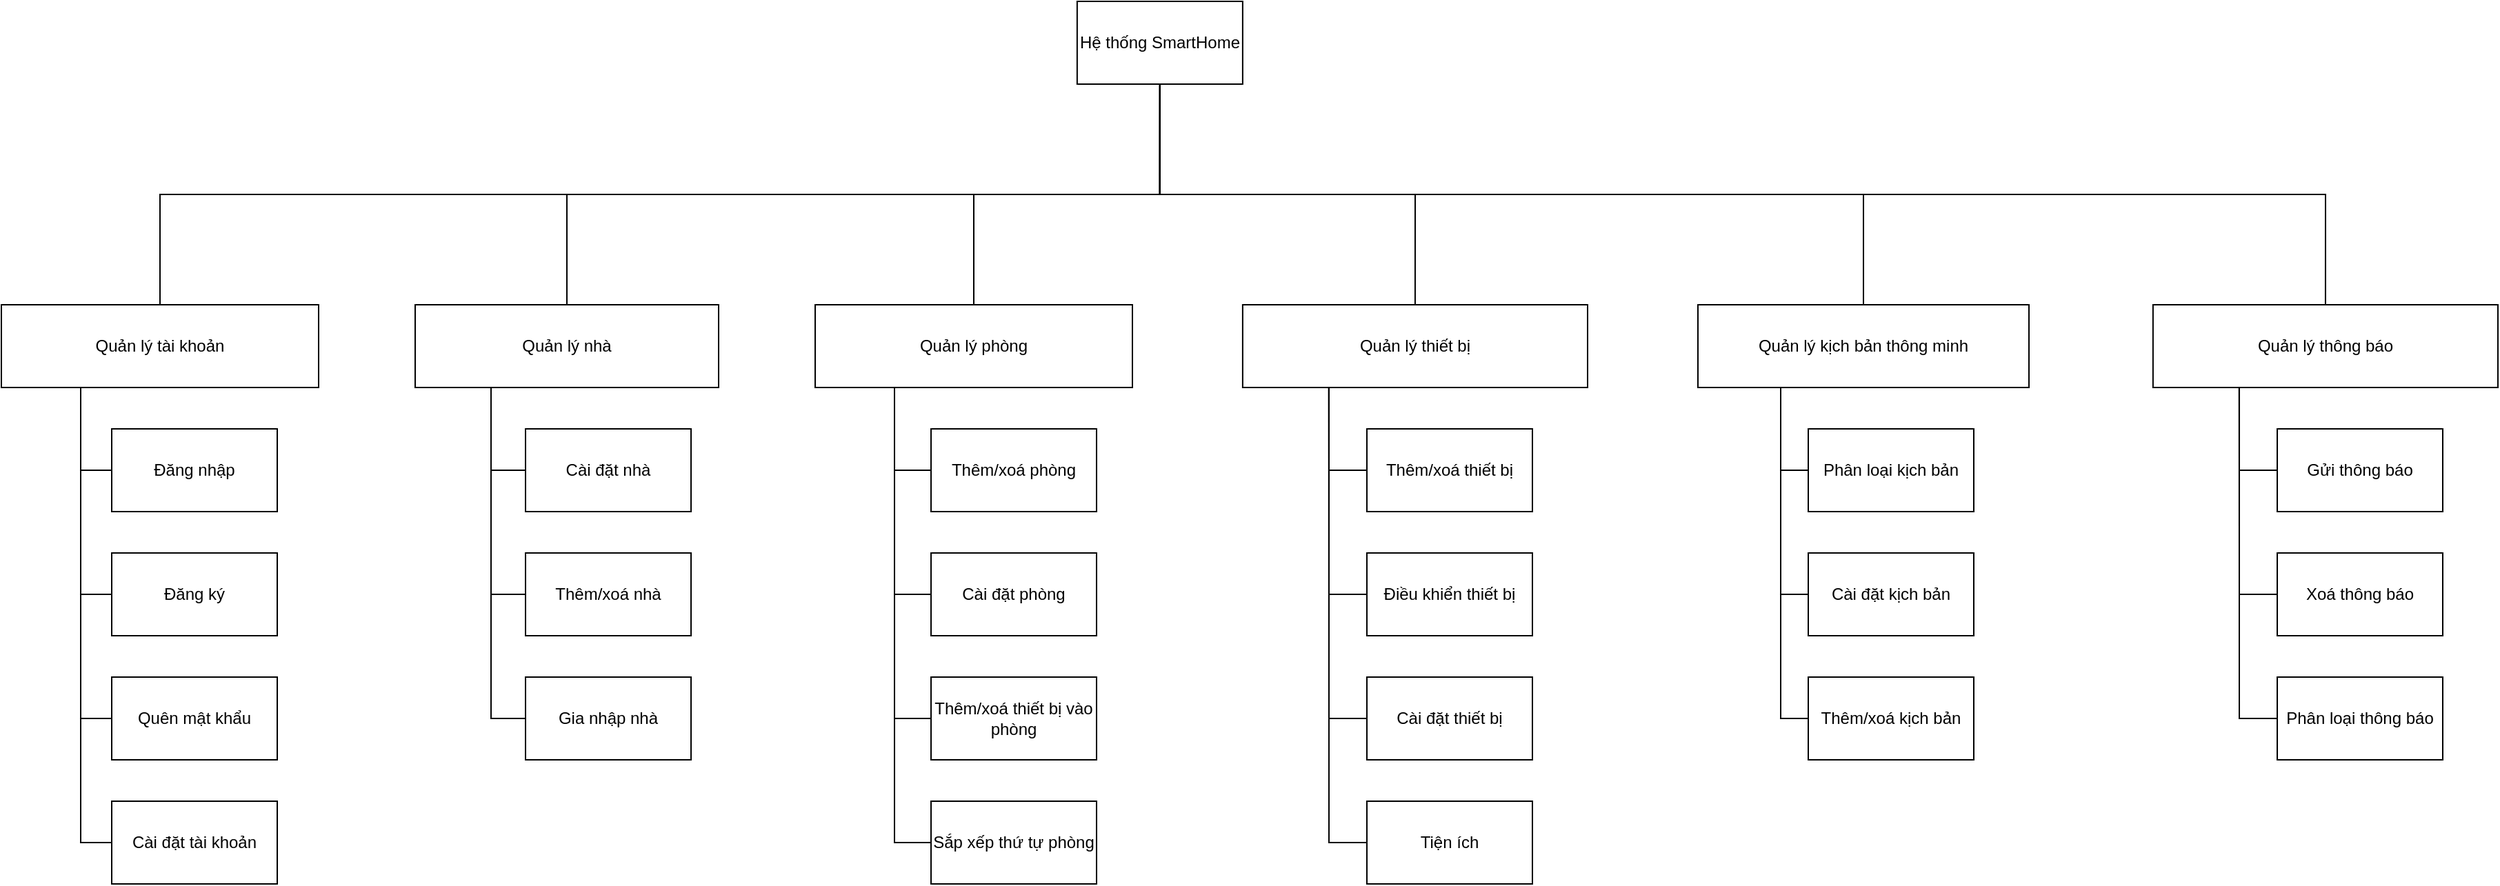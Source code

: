 <mxfile version="24.8.6" pages="11">
  <diagram id="C5RBs43oDa-KdzZeNtuy" name="FDD-Main">
    <mxGraphModel dx="2048" dy="638" grid="1" gridSize="10" guides="1" tooltips="1" connect="1" arrows="1" fold="1" page="1" pageScale="1" pageWidth="827" pageHeight="1169" math="0" shadow="0">
      <root>
        <mxCell id="WIyWlLk6GJQsqaUBKTNV-0" />
        <mxCell id="WIyWlLk6GJQsqaUBKTNV-1" parent="WIyWlLk6GJQsqaUBKTNV-0" />
        <mxCell id="lWrojG8ZAEGJMrB_fnO6-37" style="edgeStyle=orthogonalEdgeStyle;rounded=0;orthogonalLoop=1;jettySize=auto;html=1;exitX=0.5;exitY=1;exitDx=0;exitDy=0;entryX=0.5;entryY=0;entryDx=0;entryDy=0;endArrow=none;endFill=0;" parent="WIyWlLk6GJQsqaUBKTNV-1" source="lWrojG8ZAEGJMrB_fnO6-30" target="lWrojG8ZAEGJMrB_fnO6-31" edge="1">
          <mxGeometry relative="1" as="geometry" />
        </mxCell>
        <mxCell id="lWrojG8ZAEGJMrB_fnO6-30" value="Hệ thống SmartHome" style="rounded=0;whiteSpace=wrap;html=1;" parent="WIyWlLk6GJQsqaUBKTNV-1" vertex="1">
          <mxGeometry x="519.94" y="140" width="120" height="60" as="geometry" />
        </mxCell>
        <mxCell id="lwgh-rvu3t1g0YJXenew-2" style="edgeStyle=orthogonalEdgeStyle;rounded=0;orthogonalLoop=1;jettySize=auto;html=1;exitX=0.25;exitY=1;exitDx=0;exitDy=0;entryX=0;entryY=0.5;entryDx=0;entryDy=0;endArrow=none;endFill=0;" parent="WIyWlLk6GJQsqaUBKTNV-1" source="lWrojG8ZAEGJMrB_fnO6-31" target="lWrojG8ZAEGJMrB_fnO6-43" edge="1">
          <mxGeometry relative="1" as="geometry" />
        </mxCell>
        <mxCell id="lwgh-rvu3t1g0YJXenew-3" style="edgeStyle=orthogonalEdgeStyle;rounded=0;orthogonalLoop=1;jettySize=auto;html=1;exitX=0.25;exitY=1;exitDx=0;exitDy=0;entryX=0;entryY=0.5;entryDx=0;entryDy=0;endArrow=none;endFill=0;" parent="WIyWlLk6GJQsqaUBKTNV-1" source="lWrojG8ZAEGJMrB_fnO6-31" target="lWrojG8ZAEGJMrB_fnO6-44" edge="1">
          <mxGeometry relative="1" as="geometry" />
        </mxCell>
        <mxCell id="lwgh-rvu3t1g0YJXenew-4" style="edgeStyle=orthogonalEdgeStyle;rounded=0;orthogonalLoop=1;jettySize=auto;html=1;exitX=0.25;exitY=1;exitDx=0;exitDy=0;entryX=0;entryY=0.5;entryDx=0;entryDy=0;endArrow=none;endFill=0;" parent="WIyWlLk6GJQsqaUBKTNV-1" source="lWrojG8ZAEGJMrB_fnO6-31" target="lWrojG8ZAEGJMrB_fnO6-45" edge="1">
          <mxGeometry relative="1" as="geometry" />
        </mxCell>
        <mxCell id="ZnI_OXmdWYOGaNleJEPG-1" style="edgeStyle=orthogonalEdgeStyle;rounded=0;orthogonalLoop=1;jettySize=auto;html=1;exitX=0.25;exitY=1;exitDx=0;exitDy=0;entryX=0;entryY=0.5;entryDx=0;entryDy=0;endArrow=none;endFill=0;" parent="WIyWlLk6GJQsqaUBKTNV-1" source="lWrojG8ZAEGJMrB_fnO6-31" target="ZnI_OXmdWYOGaNleJEPG-0" edge="1">
          <mxGeometry relative="1" as="geometry" />
        </mxCell>
        <mxCell id="lWrojG8ZAEGJMrB_fnO6-31" value="Quản lý tài khoản" style="rounded=0;whiteSpace=wrap;html=1;" parent="WIyWlLk6GJQsqaUBKTNV-1" vertex="1">
          <mxGeometry x="-260" y="360" width="230" height="60" as="geometry" />
        </mxCell>
        <mxCell id="lWrojG8ZAEGJMrB_fnO6-38" style="edgeStyle=orthogonalEdgeStyle;rounded=0;orthogonalLoop=1;jettySize=auto;html=1;exitX=0.5;exitY=0;exitDx=0;exitDy=0;entryX=0.5;entryY=1;entryDx=0;entryDy=0;endArrow=none;endFill=0;" parent="WIyWlLk6GJQsqaUBKTNV-1" source="lWrojG8ZAEGJMrB_fnO6-32" target="lWrojG8ZAEGJMrB_fnO6-30" edge="1">
          <mxGeometry relative="1" as="geometry" />
        </mxCell>
        <mxCell id="lWrojG8ZAEGJMrB_fnO6-65" style="edgeStyle=orthogonalEdgeStyle;rounded=0;orthogonalLoop=1;jettySize=auto;html=1;entryX=0;entryY=0.5;entryDx=0;entryDy=0;endArrow=none;endFill=0;exitX=0.25;exitY=1;exitDx=0;exitDy=0;" parent="WIyWlLk6GJQsqaUBKTNV-1" source="lWrojG8ZAEGJMrB_fnO6-32" target="lWrojG8ZAEGJMrB_fnO6-46" edge="1">
          <mxGeometry relative="1" as="geometry">
            <mxPoint x="170" y="420" as="sourcePoint" />
          </mxGeometry>
        </mxCell>
        <mxCell id="lWrojG8ZAEGJMrB_fnO6-32" value="Quản lý nhà" style="rounded=0;whiteSpace=wrap;html=1;" parent="WIyWlLk6GJQsqaUBKTNV-1" vertex="1">
          <mxGeometry x="40" y="360" width="220" height="60" as="geometry" />
        </mxCell>
        <mxCell id="lWrojG8ZAEGJMrB_fnO6-39" style="edgeStyle=orthogonalEdgeStyle;rounded=0;orthogonalLoop=1;jettySize=auto;html=1;exitX=0.5;exitY=0;exitDx=0;exitDy=0;endArrow=none;endFill=0;entryX=0.5;entryY=1;entryDx=0;entryDy=0;" parent="WIyWlLk6GJQsqaUBKTNV-1" source="lWrojG8ZAEGJMrB_fnO6-33" target="lWrojG8ZAEGJMrB_fnO6-30" edge="1">
          <mxGeometry relative="1" as="geometry">
            <mxPoint x="460" y="270" as="targetPoint" />
          </mxGeometry>
        </mxCell>
        <mxCell id="REANl_uHcf_742eDeE6I-1" style="edgeStyle=orthogonalEdgeStyle;rounded=0;orthogonalLoop=1;jettySize=auto;html=1;exitX=0.25;exitY=1;exitDx=0;exitDy=0;entryX=0;entryY=0.5;entryDx=0;entryDy=0;endArrow=none;endFill=0;" parent="WIyWlLk6GJQsqaUBKTNV-1" source="lWrojG8ZAEGJMrB_fnO6-33" target="REANl_uHcf_742eDeE6I-0" edge="1">
          <mxGeometry relative="1" as="geometry" />
        </mxCell>
        <mxCell id="lWrojG8ZAEGJMrB_fnO6-33" value="Quản lý phòng" style="rounded=0;whiteSpace=wrap;html=1;" parent="WIyWlLk6GJQsqaUBKTNV-1" vertex="1">
          <mxGeometry x="330" y="360" width="230" height="60" as="geometry" />
        </mxCell>
        <mxCell id="lWrojG8ZAEGJMrB_fnO6-40" style="edgeStyle=orthogonalEdgeStyle;rounded=0;orthogonalLoop=1;jettySize=auto;html=1;exitX=0.5;exitY=0;exitDx=0;exitDy=0;endArrow=none;endFill=0;entryX=0.5;entryY=1;entryDx=0;entryDy=0;" parent="WIyWlLk6GJQsqaUBKTNV-1" source="lWrojG8ZAEGJMrB_fnO6-34" target="lWrojG8ZAEGJMrB_fnO6-30" edge="1">
          <mxGeometry relative="1" as="geometry">
            <mxPoint x="460" y="270" as="targetPoint" />
          </mxGeometry>
        </mxCell>
        <mxCell id="lWrojG8ZAEGJMrB_fnO6-34" value="Quản lý thiết bị" style="rounded=0;whiteSpace=wrap;html=1;" parent="WIyWlLk6GJQsqaUBKTNV-1" vertex="1">
          <mxGeometry x="639.94" y="360" width="250.06" height="60" as="geometry" />
        </mxCell>
        <mxCell id="lWrojG8ZAEGJMrB_fnO6-41" style="edgeStyle=orthogonalEdgeStyle;rounded=0;orthogonalLoop=1;jettySize=auto;html=1;exitX=0.5;exitY=0;exitDx=0;exitDy=0;entryX=0.5;entryY=1;entryDx=0;entryDy=0;endArrow=none;endFill=0;" parent="WIyWlLk6GJQsqaUBKTNV-1" source="lWrojG8ZAEGJMrB_fnO6-35" target="lWrojG8ZAEGJMrB_fnO6-30" edge="1">
          <mxGeometry relative="1" as="geometry" />
        </mxCell>
        <mxCell id="Te3saxdoU-nNoS67MwyG-1" style="edgeStyle=orthogonalEdgeStyle;rounded=0;orthogonalLoop=1;jettySize=auto;html=1;exitX=0.25;exitY=1;exitDx=0;exitDy=0;entryX=0;entryY=0.5;entryDx=0;entryDy=0;endArrow=none;endFill=0;" parent="WIyWlLk6GJQsqaUBKTNV-1" source="lWrojG8ZAEGJMrB_fnO6-35" target="Te3saxdoU-nNoS67MwyG-0" edge="1">
          <mxGeometry relative="1" as="geometry" />
        </mxCell>
        <mxCell id="lWrojG8ZAEGJMrB_fnO6-35" value="Quản lý kịch bản thông minh" style="rounded=0;whiteSpace=wrap;html=1;" parent="WIyWlLk6GJQsqaUBKTNV-1" vertex="1">
          <mxGeometry x="970" y="360" width="240" height="60" as="geometry" />
        </mxCell>
        <mxCell id="lWrojG8ZAEGJMrB_fnO6-42" style="edgeStyle=orthogonalEdgeStyle;rounded=0;orthogonalLoop=1;jettySize=auto;html=1;exitX=0.5;exitY=0;exitDx=0;exitDy=0;endArrow=none;endFill=0;" parent="WIyWlLk6GJQsqaUBKTNV-1" source="lWrojG8ZAEGJMrB_fnO6-36" target="lWrojG8ZAEGJMrB_fnO6-30" edge="1">
          <mxGeometry relative="1" as="geometry" />
        </mxCell>
        <mxCell id="lWrojG8ZAEGJMrB_fnO6-36" value="Quản lý thông báo" style="rounded=0;whiteSpace=wrap;html=1;" parent="WIyWlLk6GJQsqaUBKTNV-1" vertex="1">
          <mxGeometry x="1299.94" y="360" width="250.06" height="60" as="geometry" />
        </mxCell>
        <mxCell id="lWrojG8ZAEGJMrB_fnO6-43" value="Đăng nhập" style="rounded=0;whiteSpace=wrap;html=1;" parent="WIyWlLk6GJQsqaUBKTNV-1" vertex="1">
          <mxGeometry x="-180" y="450" width="120" height="60" as="geometry" />
        </mxCell>
        <mxCell id="lWrojG8ZAEGJMrB_fnO6-44" value="Quên mật khẩu" style="rounded=0;whiteSpace=wrap;html=1;" parent="WIyWlLk6GJQsqaUBKTNV-1" vertex="1">
          <mxGeometry x="-180" y="630" width="120" height="60" as="geometry" />
        </mxCell>
        <mxCell id="lWrojG8ZAEGJMrB_fnO6-45" value="Cài đặt tài khoản" style="rounded=0;whiteSpace=wrap;html=1;" parent="WIyWlLk6GJQsqaUBKTNV-1" vertex="1">
          <mxGeometry x="-180" y="720" width="120" height="60" as="geometry" />
        </mxCell>
        <mxCell id="lWrojG8ZAEGJMrB_fnO6-46" value="Cài đặt nhà" style="rounded=0;whiteSpace=wrap;html=1;" parent="WIyWlLk6GJQsqaUBKTNV-1" vertex="1">
          <mxGeometry x="120" y="450" width="120" height="60" as="geometry" />
        </mxCell>
        <mxCell id="lWrojG8ZAEGJMrB_fnO6-66" style="edgeStyle=orthogonalEdgeStyle;rounded=0;orthogonalLoop=1;jettySize=auto;html=1;exitX=0;exitY=0.5;exitDx=0;exitDy=0;endArrow=none;endFill=0;entryX=0.25;entryY=1;entryDx=0;entryDy=0;" parent="WIyWlLk6GJQsqaUBKTNV-1" source="lWrojG8ZAEGJMrB_fnO6-47" target="lWrojG8ZAEGJMrB_fnO6-32" edge="1">
          <mxGeometry relative="1" as="geometry">
            <mxPoint x="170" y="420" as="targetPoint" />
          </mxGeometry>
        </mxCell>
        <mxCell id="lWrojG8ZAEGJMrB_fnO6-47" value="Thêm/xoá nhà" style="rounded=0;whiteSpace=wrap;html=1;" parent="WIyWlLk6GJQsqaUBKTNV-1" vertex="1">
          <mxGeometry x="120" y="540" width="120" height="60" as="geometry" />
        </mxCell>
        <mxCell id="lWrojG8ZAEGJMrB_fnO6-68" style="edgeStyle=orthogonalEdgeStyle;rounded=0;orthogonalLoop=1;jettySize=auto;html=1;exitX=0;exitY=0.5;exitDx=0;exitDy=0;entryX=0.25;entryY=1;entryDx=0;entryDy=0;endArrow=none;endFill=0;" parent="WIyWlLk6GJQsqaUBKTNV-1" source="lWrojG8ZAEGJMrB_fnO6-48" target="lWrojG8ZAEGJMrB_fnO6-32" edge="1">
          <mxGeometry relative="1" as="geometry" />
        </mxCell>
        <mxCell id="lWrojG8ZAEGJMrB_fnO6-48" value="Gia nhập nhà" style="rounded=0;whiteSpace=wrap;html=1;" parent="WIyWlLk6GJQsqaUBKTNV-1" vertex="1">
          <mxGeometry x="120" y="630" width="120" height="60" as="geometry" />
        </mxCell>
        <mxCell id="lWrojG8ZAEGJMrB_fnO6-70" style="edgeStyle=orthogonalEdgeStyle;rounded=0;orthogonalLoop=1;jettySize=auto;html=1;exitX=0;exitY=0.5;exitDx=0;exitDy=0;entryX=0.25;entryY=1;entryDx=0;entryDy=0;endArrow=none;endFill=0;" parent="WIyWlLk6GJQsqaUBKTNV-1" source="lWrojG8ZAEGJMrB_fnO6-49" target="lWrojG8ZAEGJMrB_fnO6-33" edge="1">
          <mxGeometry relative="1" as="geometry" />
        </mxCell>
        <mxCell id="lWrojG8ZAEGJMrB_fnO6-49" value="Thêm/xoá phòng" style="rounded=0;whiteSpace=wrap;html=1;" parent="WIyWlLk6GJQsqaUBKTNV-1" vertex="1">
          <mxGeometry x="414" y="450" width="120" height="60" as="geometry" />
        </mxCell>
        <mxCell id="lWrojG8ZAEGJMrB_fnO6-71" style="edgeStyle=orthogonalEdgeStyle;rounded=0;orthogonalLoop=1;jettySize=auto;html=1;exitX=0;exitY=0.5;exitDx=0;exitDy=0;entryX=0.25;entryY=1;entryDx=0;entryDy=0;endArrow=none;endFill=0;" parent="WIyWlLk6GJQsqaUBKTNV-1" source="lWrojG8ZAEGJMrB_fnO6-50" target="lWrojG8ZAEGJMrB_fnO6-33" edge="1">
          <mxGeometry relative="1" as="geometry" />
        </mxCell>
        <mxCell id="lWrojG8ZAEGJMrB_fnO6-50" value="Thêm/xoá thiết bị vào phòng" style="rounded=0;whiteSpace=wrap;html=1;" parent="WIyWlLk6GJQsqaUBKTNV-1" vertex="1">
          <mxGeometry x="414" y="630" width="120" height="60" as="geometry" />
        </mxCell>
        <mxCell id="lWrojG8ZAEGJMrB_fnO6-72" style="edgeStyle=orthogonalEdgeStyle;rounded=0;orthogonalLoop=1;jettySize=auto;html=1;exitX=0;exitY=0.5;exitDx=0;exitDy=0;entryX=0.25;entryY=1;entryDx=0;entryDy=0;endArrow=none;endFill=0;" parent="WIyWlLk6GJQsqaUBKTNV-1" source="lWrojG8ZAEGJMrB_fnO6-51" target="lWrojG8ZAEGJMrB_fnO6-33" edge="1">
          <mxGeometry relative="1" as="geometry" />
        </mxCell>
        <mxCell id="lWrojG8ZAEGJMrB_fnO6-51" value="Sắp xếp thứ tự phòng" style="rounded=0;whiteSpace=wrap;html=1;" parent="WIyWlLk6GJQsqaUBKTNV-1" vertex="1">
          <mxGeometry x="414" y="720" width="120" height="60" as="geometry" />
        </mxCell>
        <mxCell id="lWrojG8ZAEGJMrB_fnO6-75" style="edgeStyle=orthogonalEdgeStyle;rounded=0;orthogonalLoop=1;jettySize=auto;html=1;exitX=0;exitY=0.5;exitDx=0;exitDy=0;entryX=0.25;entryY=1;entryDx=0;entryDy=0;endArrow=none;endFill=0;" parent="WIyWlLk6GJQsqaUBKTNV-1" source="lWrojG8ZAEGJMrB_fnO6-52" target="lWrojG8ZAEGJMrB_fnO6-34" edge="1">
          <mxGeometry relative="1" as="geometry" />
        </mxCell>
        <mxCell id="lWrojG8ZAEGJMrB_fnO6-52" value="Thêm/xoá thiết bị" style="rounded=0;whiteSpace=wrap;html=1;" parent="WIyWlLk6GJQsqaUBKTNV-1" vertex="1">
          <mxGeometry x="730" y="450" width="120" height="60" as="geometry" />
        </mxCell>
        <mxCell id="lWrojG8ZAEGJMrB_fnO6-74" style="edgeStyle=orthogonalEdgeStyle;rounded=0;orthogonalLoop=1;jettySize=auto;html=1;exitX=0;exitY=0.5;exitDx=0;exitDy=0;entryX=0.25;entryY=1;entryDx=0;entryDy=0;endArrow=none;endFill=0;" parent="WIyWlLk6GJQsqaUBKTNV-1" source="lWrojG8ZAEGJMrB_fnO6-53" target="lWrojG8ZAEGJMrB_fnO6-34" edge="1">
          <mxGeometry relative="1" as="geometry" />
        </mxCell>
        <mxCell id="lWrojG8ZAEGJMrB_fnO6-53" value="Điều khiển thiết bị" style="rounded=0;whiteSpace=wrap;html=1;" parent="WIyWlLk6GJQsqaUBKTNV-1" vertex="1">
          <mxGeometry x="730" y="540" width="120" height="60" as="geometry" />
        </mxCell>
        <mxCell id="lWrojG8ZAEGJMrB_fnO6-73" style="edgeStyle=orthogonalEdgeStyle;rounded=0;orthogonalLoop=1;jettySize=auto;html=1;exitX=0;exitY=0.5;exitDx=0;exitDy=0;entryX=0.25;entryY=1;entryDx=0;entryDy=0;endArrow=none;endFill=0;" parent="WIyWlLk6GJQsqaUBKTNV-1" source="lWrojG8ZAEGJMrB_fnO6-54" target="lWrojG8ZAEGJMrB_fnO6-34" edge="1">
          <mxGeometry relative="1" as="geometry" />
        </mxCell>
        <mxCell id="lWrojG8ZAEGJMrB_fnO6-54" value="Cài đặt thiết bị" style="rounded=0;whiteSpace=wrap;html=1;" parent="WIyWlLk6GJQsqaUBKTNV-1" vertex="1">
          <mxGeometry x="730" y="630" width="120" height="60" as="geometry" />
        </mxCell>
        <mxCell id="lWrojG8ZAEGJMrB_fnO6-77" style="edgeStyle=orthogonalEdgeStyle;rounded=0;orthogonalLoop=1;jettySize=auto;html=1;exitX=0;exitY=0.5;exitDx=0;exitDy=0;entryX=0.25;entryY=1;entryDx=0;entryDy=0;endArrow=none;endFill=0;" parent="WIyWlLk6GJQsqaUBKTNV-1" source="lWrojG8ZAEGJMrB_fnO6-55" target="lWrojG8ZAEGJMrB_fnO6-35" edge="1">
          <mxGeometry relative="1" as="geometry" />
        </mxCell>
        <mxCell id="lWrojG8ZAEGJMrB_fnO6-55" value="Phân loại kịch bản" style="rounded=0;whiteSpace=wrap;html=1;" parent="WIyWlLk6GJQsqaUBKTNV-1" vertex="1">
          <mxGeometry x="1050" y="450" width="120" height="60" as="geometry" />
        </mxCell>
        <mxCell id="lWrojG8ZAEGJMrB_fnO6-78" style="edgeStyle=orthogonalEdgeStyle;rounded=0;orthogonalLoop=1;jettySize=auto;html=1;exitX=0;exitY=0.5;exitDx=0;exitDy=0;entryX=0.25;entryY=1;entryDx=0;entryDy=0;endArrow=none;endFill=0;" parent="WIyWlLk6GJQsqaUBKTNV-1" source="lWrojG8ZAEGJMrB_fnO6-56" target="lWrojG8ZAEGJMrB_fnO6-35" edge="1">
          <mxGeometry relative="1" as="geometry" />
        </mxCell>
        <mxCell id="lWrojG8ZAEGJMrB_fnO6-56" value="Cài đặt kịch bản" style="rounded=0;whiteSpace=wrap;html=1;" parent="WIyWlLk6GJQsqaUBKTNV-1" vertex="1">
          <mxGeometry x="1050" y="540" width="120" height="60" as="geometry" />
        </mxCell>
        <mxCell id="lWrojG8ZAEGJMrB_fnO6-80" style="edgeStyle=orthogonalEdgeStyle;rounded=0;orthogonalLoop=1;jettySize=auto;html=1;exitX=0;exitY=0.5;exitDx=0;exitDy=0;entryX=0.25;entryY=1;entryDx=0;entryDy=0;endArrow=none;endFill=0;" parent="WIyWlLk6GJQsqaUBKTNV-1" source="lWrojG8ZAEGJMrB_fnO6-58" target="lWrojG8ZAEGJMrB_fnO6-36" edge="1">
          <mxGeometry relative="1" as="geometry" />
        </mxCell>
        <mxCell id="lWrojG8ZAEGJMrB_fnO6-58" value="Gửi thông báo" style="rounded=0;whiteSpace=wrap;html=1;" parent="WIyWlLk6GJQsqaUBKTNV-1" vertex="1">
          <mxGeometry x="1390" y="450" width="120" height="60" as="geometry" />
        </mxCell>
        <mxCell id="lWrojG8ZAEGJMrB_fnO6-81" style="edgeStyle=orthogonalEdgeStyle;rounded=0;orthogonalLoop=1;jettySize=auto;html=1;exitX=0;exitY=0.5;exitDx=0;exitDy=0;entryX=0.25;entryY=1;entryDx=0;entryDy=0;endArrow=none;endFill=0;" parent="WIyWlLk6GJQsqaUBKTNV-1" source="lWrojG8ZAEGJMrB_fnO6-59" target="lWrojG8ZAEGJMrB_fnO6-36" edge="1">
          <mxGeometry relative="1" as="geometry" />
        </mxCell>
        <mxCell id="lWrojG8ZAEGJMrB_fnO6-59" value="Xoá thông báo" style="rounded=0;whiteSpace=wrap;html=1;" parent="WIyWlLk6GJQsqaUBKTNV-1" vertex="1">
          <mxGeometry x="1390" y="540" width="120" height="60" as="geometry" />
        </mxCell>
        <mxCell id="lWrojG8ZAEGJMrB_fnO6-82" style="edgeStyle=orthogonalEdgeStyle;rounded=0;orthogonalLoop=1;jettySize=auto;html=1;exitX=0;exitY=0.5;exitDx=0;exitDy=0;entryX=0.25;entryY=1;entryDx=0;entryDy=0;endArrow=none;endFill=0;" parent="WIyWlLk6GJQsqaUBKTNV-1" source="lWrojG8ZAEGJMrB_fnO6-60" target="lWrojG8ZAEGJMrB_fnO6-36" edge="1">
          <mxGeometry relative="1" as="geometry" />
        </mxCell>
        <mxCell id="lWrojG8ZAEGJMrB_fnO6-60" value="Phân loại thông báo" style="rounded=0;whiteSpace=wrap;html=1;" parent="WIyWlLk6GJQsqaUBKTNV-1" vertex="1">
          <mxGeometry x="1390" y="630" width="120" height="60" as="geometry" />
        </mxCell>
        <mxCell id="lWrojG8ZAEGJMrB_fnO6-76" style="edgeStyle=orthogonalEdgeStyle;rounded=0;orthogonalLoop=1;jettySize=auto;html=1;exitX=0;exitY=0.5;exitDx=0;exitDy=0;entryX=0.25;entryY=1;entryDx=0;entryDy=0;endArrow=none;endFill=0;" parent="WIyWlLk6GJQsqaUBKTNV-1" source="lWrojG8ZAEGJMrB_fnO6-64" target="lWrojG8ZAEGJMrB_fnO6-34" edge="1">
          <mxGeometry relative="1" as="geometry" />
        </mxCell>
        <mxCell id="lWrojG8ZAEGJMrB_fnO6-64" value="Tiện ích" style="rounded=0;whiteSpace=wrap;html=1;" parent="WIyWlLk6GJQsqaUBKTNV-1" vertex="1">
          <mxGeometry x="730" y="720" width="120" height="60" as="geometry" />
        </mxCell>
        <mxCell id="REANl_uHcf_742eDeE6I-0" value="Cài đặt phòng" style="rounded=0;whiteSpace=wrap;html=1;" parent="WIyWlLk6GJQsqaUBKTNV-1" vertex="1">
          <mxGeometry x="414" y="540" width="120" height="60" as="geometry" />
        </mxCell>
        <mxCell id="Te3saxdoU-nNoS67MwyG-0" value="Thêm/xoá kịch bản" style="rounded=0;whiteSpace=wrap;html=1;" parent="WIyWlLk6GJQsqaUBKTNV-1" vertex="1">
          <mxGeometry x="1050" y="630" width="120" height="60" as="geometry" />
        </mxCell>
        <mxCell id="ZnI_OXmdWYOGaNleJEPG-0" value="Đăng ký" style="rounded=0;whiteSpace=wrap;html=1;" parent="WIyWlLk6GJQsqaUBKTNV-1" vertex="1">
          <mxGeometry x="-180" y="540" width="120" height="60" as="geometry" />
        </mxCell>
      </root>
    </mxGraphModel>
  </diagram>
  <diagram id="sO-K0KeNw8wq4QjqhWYh" name="FDD-Hệ quản lý thiết bị">
    <mxGraphModel dx="2276" dy="747" grid="1" gridSize="10" guides="1" tooltips="1" connect="1" arrows="1" fold="1" page="1" pageScale="1" pageWidth="850" pageHeight="1100" math="0" shadow="0">
      <root>
        <mxCell id="0" />
        <mxCell id="1" parent="0" />
        <mxCell id="TTfGzbpT7r4LJY1bJnti-1" style="edgeStyle=orthogonalEdgeStyle;rounded=0;orthogonalLoop=1;jettySize=auto;html=1;exitX=0.5;exitY=1;exitDx=0;exitDy=0;entryX=0.5;entryY=0;entryDx=0;entryDy=0;endArrow=none;endFill=0;" edge="1" parent="1" source="TTfGzbpT7r4LJY1bJnti-2" target="TTfGzbpT7r4LJY1bJnti-6">
          <mxGeometry relative="1" as="geometry" />
        </mxCell>
        <mxCell id="TTfGzbpT7r4LJY1bJnti-2" value="Hệ quản lý thiết bị" style="rounded=0;whiteSpace=wrap;html=1;" vertex="1" parent="1">
          <mxGeometry x="260.0" y="140" width="120" height="60" as="geometry" />
        </mxCell>
        <mxCell id="TTfGzbpT7r4LJY1bJnti-6" value="Thêm/xoá thiết bị" style="rounded=0;whiteSpace=wrap;html=1;" vertex="1" parent="1">
          <mxGeometry x="-260" y="360" width="230" height="60" as="geometry" />
        </mxCell>
        <mxCell id="TTfGzbpT7r4LJY1bJnti-7" style="edgeStyle=orthogonalEdgeStyle;rounded=0;orthogonalLoop=1;jettySize=auto;html=1;exitX=0.5;exitY=0;exitDx=0;exitDy=0;entryX=0.5;entryY=1;entryDx=0;entryDy=0;endArrow=none;endFill=0;" edge="1" parent="1" source="TTfGzbpT7r4LJY1bJnti-9" target="TTfGzbpT7r4LJY1bJnti-2">
          <mxGeometry relative="1" as="geometry" />
        </mxCell>
        <mxCell id="TTfGzbpT7r4LJY1bJnti-9" value="Điều khiển thiết bị" style="rounded=0;whiteSpace=wrap;html=1;" vertex="1" parent="1">
          <mxGeometry x="40" y="360" width="220" height="60" as="geometry" />
        </mxCell>
        <mxCell id="TTfGzbpT7r4LJY1bJnti-10" style="edgeStyle=orthogonalEdgeStyle;rounded=0;orthogonalLoop=1;jettySize=auto;html=1;exitX=0.5;exitY=0;exitDx=0;exitDy=0;endArrow=none;endFill=0;entryX=0.5;entryY=1;entryDx=0;entryDy=0;" edge="1" parent="1" source="TTfGzbpT7r4LJY1bJnti-11" target="TTfGzbpT7r4LJY1bJnti-2">
          <mxGeometry relative="1" as="geometry">
            <mxPoint x="460" y="270" as="targetPoint" />
          </mxGeometry>
        </mxCell>
        <mxCell id="-Q9a-ElH-PzE8bRXEluL-4" style="edgeStyle=orthogonalEdgeStyle;rounded=0;orthogonalLoop=1;jettySize=auto;html=1;exitX=0.25;exitY=1;exitDx=0;exitDy=0;entryX=0;entryY=0.5;entryDx=0;entryDy=0;endArrow=none;endFill=0;" edge="1" parent="1" source="TTfGzbpT7r4LJY1bJnti-11" target="-Q9a-ElH-PzE8bRXEluL-1">
          <mxGeometry relative="1" as="geometry" />
        </mxCell>
        <mxCell id="TTfGzbpT7r4LJY1bJnti-11" value="Cài đặt thiết bị" style="rounded=0;whiteSpace=wrap;html=1;" vertex="1" parent="1">
          <mxGeometry x="330" y="360" width="230" height="60" as="geometry" />
        </mxCell>
        <mxCell id="TTfGzbpT7r4LJY1bJnti-12" style="edgeStyle=orthogonalEdgeStyle;rounded=0;orthogonalLoop=1;jettySize=auto;html=1;exitX=0.5;exitY=0;exitDx=0;exitDy=0;endArrow=none;endFill=0;entryX=0.5;entryY=1;entryDx=0;entryDy=0;" edge="1" parent="1" source="TTfGzbpT7r4LJY1bJnti-13" target="TTfGzbpT7r4LJY1bJnti-2">
          <mxGeometry relative="1" as="geometry">
            <mxPoint x="460" y="270" as="targetPoint" />
          </mxGeometry>
        </mxCell>
        <mxCell id="TTfGzbpT7r4LJY1bJnti-13" value="Tiện ích" style="rounded=0;whiteSpace=wrap;html=1;" vertex="1" parent="1">
          <mxGeometry x="639.94" y="360" width="250.06" height="60" as="geometry" />
        </mxCell>
        <mxCell id="TTfGzbpT7r4LJY1bJnti-26" style="edgeStyle=orthogonalEdgeStyle;rounded=0;orthogonalLoop=1;jettySize=auto;html=1;exitX=0;exitY=0.5;exitDx=0;exitDy=0;entryX=0.25;entryY=1;entryDx=0;entryDy=0;endArrow=none;endFill=0;" edge="1" parent="1" source="TTfGzbpT7r4LJY1bJnti-27" target="TTfGzbpT7r4LJY1bJnti-11">
          <mxGeometry relative="1" as="geometry" />
        </mxCell>
        <mxCell id="TTfGzbpT7r4LJY1bJnti-27" value="Thay đổi thông tin thiết bị" style="rounded=0;whiteSpace=wrap;html=1;" vertex="1" parent="1">
          <mxGeometry x="414" y="450" width="120" height="60" as="geometry" />
        </mxCell>
        <mxCell id="TTfGzbpT7r4LJY1bJnti-28" style="edgeStyle=orthogonalEdgeStyle;rounded=0;orthogonalLoop=1;jettySize=auto;html=1;exitX=0;exitY=0.5;exitDx=0;exitDy=0;entryX=0.25;entryY=1;entryDx=0;entryDy=0;endArrow=none;endFill=0;" edge="1" parent="1" source="TTfGzbpT7r4LJY1bJnti-29" target="TTfGzbpT7r4LJY1bJnti-11">
          <mxGeometry relative="1" as="geometry" />
        </mxCell>
        <mxCell id="TTfGzbpT7r4LJY1bJnti-29" value="Tạo nhóm thiết bị" style="rounded=0;whiteSpace=wrap;html=1;" vertex="1" parent="1">
          <mxGeometry x="414" y="540" width="120" height="60" as="geometry" />
        </mxCell>
        <mxCell id="TTfGzbpT7r4LJY1bJnti-30" style="edgeStyle=orthogonalEdgeStyle;rounded=0;orthogonalLoop=1;jettySize=auto;html=1;exitX=0;exitY=0.5;exitDx=0;exitDy=0;entryX=0.25;entryY=1;entryDx=0;entryDy=0;endArrow=none;endFill=0;" edge="1" parent="1" source="TTfGzbpT7r4LJY1bJnti-31" target="TTfGzbpT7r4LJY1bJnti-11">
          <mxGeometry relative="1" as="geometry" />
        </mxCell>
        <mxCell id="TTfGzbpT7r4LJY1bJnti-31" value="Chia sẻ thiết bị" style="rounded=0;whiteSpace=wrap;html=1;" vertex="1" parent="1">
          <mxGeometry x="414" y="630" width="120" height="60" as="geometry" />
        </mxCell>
        <mxCell id="TTfGzbpT7r4LJY1bJnti-32" style="edgeStyle=orthogonalEdgeStyle;rounded=0;orthogonalLoop=1;jettySize=auto;html=1;exitX=0;exitY=0.5;exitDx=0;exitDy=0;entryX=0.25;entryY=1;entryDx=0;entryDy=0;endArrow=none;endFill=0;" edge="1" parent="1" source="TTfGzbpT7r4LJY1bJnti-33" target="TTfGzbpT7r4LJY1bJnti-13">
          <mxGeometry relative="1" as="geometry" />
        </mxCell>
        <mxCell id="TTfGzbpT7r4LJY1bJnti-33" value="Sắp xếp thứ tự" style="rounded=0;whiteSpace=wrap;html=1;" vertex="1" parent="1">
          <mxGeometry x="730" y="450" width="120" height="60" as="geometry" />
        </mxCell>
        <mxCell id="TTfGzbpT7r4LJY1bJnti-34" style="edgeStyle=orthogonalEdgeStyle;rounded=0;orthogonalLoop=1;jettySize=auto;html=1;exitX=0;exitY=0.5;exitDx=0;exitDy=0;entryX=0.25;entryY=1;entryDx=0;entryDy=0;endArrow=none;endFill=0;" edge="1" parent="1" source="TTfGzbpT7r4LJY1bJnti-35" target="TTfGzbpT7r4LJY1bJnti-13">
          <mxGeometry relative="1" as="geometry" />
        </mxCell>
        <mxCell id="TTfGzbpT7r4LJY1bJnti-35" value="Ẩn thiết bị" style="rounded=0;whiteSpace=wrap;html=1;" vertex="1" parent="1">
          <mxGeometry x="730" y="540" width="120" height="60" as="geometry" />
        </mxCell>
        <mxCell id="TTfGzbpT7r4LJY1bJnti-36" style="edgeStyle=orthogonalEdgeStyle;rounded=0;orthogonalLoop=1;jettySize=auto;html=1;exitX=0;exitY=0.5;exitDx=0;exitDy=0;entryX=0.25;entryY=1;entryDx=0;entryDy=0;endArrow=none;endFill=0;" edge="1" parent="1" source="TTfGzbpT7r4LJY1bJnti-37" target="TTfGzbpT7r4LJY1bJnti-13">
          <mxGeometry relative="1" as="geometry" />
        </mxCell>
        <mxCell id="TTfGzbpT7r4LJY1bJnti-37" value="Thay đổi phòng" style="rounded=0;whiteSpace=wrap;html=1;" vertex="1" parent="1">
          <mxGeometry x="730" y="630" width="120" height="60" as="geometry" />
        </mxCell>
        <mxCell id="-Q9a-ElH-PzE8bRXEluL-1" value="Kiểm tra firmware" style="rounded=0;whiteSpace=wrap;html=1;" vertex="1" parent="1">
          <mxGeometry x="414" y="720" width="120" height="60" as="geometry" />
        </mxCell>
      </root>
    </mxGraphModel>
  </diagram>
  <diagram id="H-hpBVWJpIlun_kSz33G" name="FDD-Hệ quản lý tài khoản">
    <mxGraphModel dx="2528" dy="879" grid="1" gridSize="10" guides="1" tooltips="1" connect="1" arrows="1" fold="1" page="1" pageScale="1" pageWidth="850" pageHeight="1100" math="0" shadow="0">
      <root>
        <mxCell id="0" />
        <mxCell id="1" parent="0" />
        <mxCell id="-gc29FD_vJq3-cKBbNCl-1" style="edgeStyle=orthogonalEdgeStyle;rounded=0;orthogonalLoop=1;jettySize=auto;html=1;exitX=0.5;exitY=1;exitDx=0;exitDy=0;entryX=0.5;entryY=0;entryDx=0;entryDy=0;endArrow=none;endFill=0;" parent="1" source="-gc29FD_vJq3-cKBbNCl-2" target="-gc29FD_vJq3-cKBbNCl-6" edge="1">
          <mxGeometry relative="1" as="geometry" />
        </mxCell>
        <mxCell id="7w7d7GvehhrzDQ985-FP-2" style="edgeStyle=orthogonalEdgeStyle;rounded=0;orthogonalLoop=1;jettySize=auto;html=1;exitX=0.5;exitY=1;exitDx=0;exitDy=0;endArrow=none;endFill=0;" edge="1" parent="1" source="-gc29FD_vJq3-cKBbNCl-2" target="7w7d7GvehhrzDQ985-FP-1">
          <mxGeometry relative="1" as="geometry" />
        </mxCell>
        <mxCell id="-gc29FD_vJq3-cKBbNCl-2" value="Hệ quản lý tài khoản" style="rounded=0;whiteSpace=wrap;html=1;" parent="1" vertex="1">
          <mxGeometry x="-60.0" y="140" width="120" height="60" as="geometry" />
        </mxCell>
        <mxCell id="-gc29FD_vJq3-cKBbNCl-6" value="Đăng ký" style="rounded=0;whiteSpace=wrap;html=1;" parent="1" vertex="1">
          <mxGeometry x="-260" y="360" width="230" height="60" as="geometry" />
        </mxCell>
        <mxCell id="-gc29FD_vJq3-cKBbNCl-7" style="edgeStyle=orthogonalEdgeStyle;rounded=0;orthogonalLoop=1;jettySize=auto;html=1;exitX=0.5;exitY=0;exitDx=0;exitDy=0;entryX=0.5;entryY=1;entryDx=0;entryDy=0;endArrow=none;endFill=0;" parent="1" source="-gc29FD_vJq3-cKBbNCl-9" target="-gc29FD_vJq3-cKBbNCl-2" edge="1">
          <mxGeometry relative="1" as="geometry" />
        </mxCell>
        <mxCell id="-gc29FD_vJq3-cKBbNCl-9" value="Quên mật khẩu" style="rounded=0;whiteSpace=wrap;html=1;" parent="1" vertex="1">
          <mxGeometry x="40" y="360" width="220" height="60" as="geometry" />
        </mxCell>
        <mxCell id="-gc29FD_vJq3-cKBbNCl-10" style="edgeStyle=orthogonalEdgeStyle;rounded=0;orthogonalLoop=1;jettySize=auto;html=1;exitX=0.5;exitY=0;exitDx=0;exitDy=0;endArrow=none;endFill=0;entryX=0.5;entryY=1;entryDx=0;entryDy=0;" parent="1" source="-gc29FD_vJq3-cKBbNCl-11" target="-gc29FD_vJq3-cKBbNCl-2" edge="1">
          <mxGeometry relative="1" as="geometry">
            <mxPoint x="460" y="270" as="targetPoint" />
          </mxGeometry>
        </mxCell>
        <mxCell id="-gc29FD_vJq3-cKBbNCl-11" value="Cài đặt tài khoản" style="rounded=0;whiteSpace=wrap;html=1;" parent="1" vertex="1">
          <mxGeometry x="330" y="360" width="230" height="60" as="geometry" />
        </mxCell>
        <mxCell id="-gc29FD_vJq3-cKBbNCl-26" style="edgeStyle=orthogonalEdgeStyle;rounded=0;orthogonalLoop=1;jettySize=auto;html=1;exitX=0;exitY=0.5;exitDx=0;exitDy=0;entryX=0.25;entryY=1;entryDx=0;entryDy=0;endArrow=none;endFill=0;" parent="1" source="-gc29FD_vJq3-cKBbNCl-27" target="-gc29FD_vJq3-cKBbNCl-11" edge="1">
          <mxGeometry relative="1" as="geometry" />
        </mxCell>
        <mxCell id="-gc29FD_vJq3-cKBbNCl-27" value="Thay đổi thông tin cá nhân" style="rounded=0;whiteSpace=wrap;html=1;" parent="1" vertex="1">
          <mxGeometry x="414" y="450" width="120" height="60" as="geometry" />
        </mxCell>
        <mxCell id="-gc29FD_vJq3-cKBbNCl-28" style="edgeStyle=orthogonalEdgeStyle;rounded=0;orthogonalLoop=1;jettySize=auto;html=1;exitX=0;exitY=0.5;exitDx=0;exitDy=0;entryX=0.25;entryY=1;entryDx=0;entryDy=0;endArrow=none;endFill=0;" parent="1" source="-gc29FD_vJq3-cKBbNCl-29" target="-gc29FD_vJq3-cKBbNCl-11" edge="1">
          <mxGeometry relative="1" as="geometry" />
        </mxCell>
        <mxCell id="-gc29FD_vJq3-cKBbNCl-29" value="Bảo mật tài khoản" style="rounded=0;whiteSpace=wrap;html=1;" parent="1" vertex="1">
          <mxGeometry x="414" y="540" width="120" height="60" as="geometry" />
        </mxCell>
        <mxCell id="Vs8a_Mkd5uT02wZ5QY8x-1" value="Xoá tài khoản" style="rounded=0;whiteSpace=wrap;html=1;" vertex="1" parent="1">
          <mxGeometry x="414" y="630" width="120" height="60" as="geometry" />
        </mxCell>
        <mxCell id="Vs8a_Mkd5uT02wZ5QY8x-2" style="edgeStyle=orthogonalEdgeStyle;rounded=0;orthogonalLoop=1;jettySize=auto;html=1;exitX=0.25;exitY=1;exitDx=0;exitDy=0;entryX=0.008;entryY=0.617;entryDx=0;entryDy=0;entryPerimeter=0;endArrow=none;endFill=0;" edge="1" parent="1" source="-gc29FD_vJq3-cKBbNCl-11" target="Vs8a_Mkd5uT02wZ5QY8x-1">
          <mxGeometry relative="1" as="geometry" />
        </mxCell>
        <mxCell id="7w7d7GvehhrzDQ985-FP-1" value="Đăng nhập" style="rounded=0;whiteSpace=wrap;html=1;" vertex="1" parent="1">
          <mxGeometry x="-560" y="360" width="230" height="60" as="geometry" />
        </mxCell>
      </root>
    </mxGraphModel>
  </diagram>
  <diagram id="JzXk5hqZ91VwFbSrjNVn" name="FDD-Hệ quản lý nhà">
    <mxGraphModel dx="2284" dy="744" grid="1" gridSize="10" guides="1" tooltips="1" connect="1" arrows="1" fold="1" page="1" pageScale="1" pageWidth="850" pageHeight="1100" math="0" shadow="0">
      <root>
        <mxCell id="0" />
        <mxCell id="1" parent="0" />
        <mxCell id="IKjWGnQQqSoXa8pHSr6o-1" style="edgeStyle=orthogonalEdgeStyle;rounded=0;orthogonalLoop=1;jettySize=auto;html=1;exitX=0.5;exitY=1;exitDx=0;exitDy=0;entryX=0.5;entryY=0;entryDx=0;entryDy=0;endArrow=none;endFill=0;" parent="1" source="IKjWGnQQqSoXa8pHSr6o-2" target="IKjWGnQQqSoXa8pHSr6o-3" edge="1">
          <mxGeometry relative="1" as="geometry" />
        </mxCell>
        <mxCell id="IKjWGnQQqSoXa8pHSr6o-2" value="Hệ quản lý nhà" style="rounded=0;whiteSpace=wrap;html=1;" parent="1" vertex="1">
          <mxGeometry x="90.0" y="130" width="120" height="60" as="geometry" />
        </mxCell>
        <mxCell id="IKjWGnQQqSoXa8pHSr6o-3" value="Thêm/xoá nhà" style="rounded=0;whiteSpace=wrap;html=1;" parent="1" vertex="1">
          <mxGeometry x="-260" y="360" width="230" height="60" as="geometry" />
        </mxCell>
        <mxCell id="IKjWGnQQqSoXa8pHSr6o-4" style="edgeStyle=orthogonalEdgeStyle;rounded=0;orthogonalLoop=1;jettySize=auto;html=1;exitX=0.5;exitY=0;exitDx=0;exitDy=0;entryX=0.5;entryY=1;entryDx=0;entryDy=0;endArrow=none;endFill=0;" parent="1" source="IKjWGnQQqSoXa8pHSr6o-5" target="IKjWGnQQqSoXa8pHSr6o-2" edge="1">
          <mxGeometry relative="1" as="geometry" />
        </mxCell>
        <mxCell id="IKjWGnQQqSoXa8pHSr6o-5" value="Gia nhập nhà" style="rounded=0;whiteSpace=wrap;html=1;" parent="1" vertex="1">
          <mxGeometry x="40" y="360" width="220" height="60" as="geometry" />
        </mxCell>
        <mxCell id="IKjWGnQQqSoXa8pHSr6o-6" style="edgeStyle=orthogonalEdgeStyle;rounded=0;orthogonalLoop=1;jettySize=auto;html=1;exitX=0.5;exitY=0;exitDx=0;exitDy=0;endArrow=none;endFill=0;entryX=0.5;entryY=1;entryDx=0;entryDy=0;" parent="1" source="IKjWGnQQqSoXa8pHSr6o-8" target="IKjWGnQQqSoXa8pHSr6o-2" edge="1">
          <mxGeometry relative="1" as="geometry">
            <mxPoint x="460" y="270" as="targetPoint" />
          </mxGeometry>
        </mxCell>
        <mxCell id="IKjWGnQQqSoXa8pHSr6o-7" style="edgeStyle=orthogonalEdgeStyle;rounded=0;orthogonalLoop=1;jettySize=auto;html=1;exitX=0.25;exitY=1;exitDx=0;exitDy=0;entryX=0;entryY=0.5;entryDx=0;entryDy=0;endArrow=none;endFill=0;" parent="1" source="IKjWGnQQqSoXa8pHSr6o-8" target="IKjWGnQQqSoXa8pHSr6o-23" edge="1">
          <mxGeometry relative="1" as="geometry" />
        </mxCell>
        <mxCell id="IKjWGnQQqSoXa8pHSr6o-8" value="Cài đặt nhà" style="rounded=0;whiteSpace=wrap;html=1;" parent="1" vertex="1">
          <mxGeometry x="330" y="360" width="230" height="60" as="geometry" />
        </mxCell>
        <mxCell id="IKjWGnQQqSoXa8pHSr6o-11" style="edgeStyle=orthogonalEdgeStyle;rounded=0;orthogonalLoop=1;jettySize=auto;html=1;exitX=0;exitY=0.5;exitDx=0;exitDy=0;entryX=0.25;entryY=1;entryDx=0;entryDy=0;endArrow=none;endFill=0;" parent="1" source="IKjWGnQQqSoXa8pHSr6o-12" target="IKjWGnQQqSoXa8pHSr6o-8" edge="1">
          <mxGeometry relative="1" as="geometry" />
        </mxCell>
        <mxCell id="IKjWGnQQqSoXa8pHSr6o-12" value="Thay đổi thông tin nhà" style="rounded=0;whiteSpace=wrap;html=1;" parent="1" vertex="1">
          <mxGeometry x="414" y="450" width="120" height="60" as="geometry" />
        </mxCell>
        <mxCell id="IKjWGnQQqSoXa8pHSr6o-15" style="edgeStyle=orthogonalEdgeStyle;rounded=0;orthogonalLoop=1;jettySize=auto;html=1;exitX=0;exitY=0.5;exitDx=0;exitDy=0;entryX=0.25;entryY=1;entryDx=0;entryDy=0;endArrow=none;endFill=0;" parent="1" source="IKjWGnQQqSoXa8pHSr6o-16" target="IKjWGnQQqSoXa8pHSr6o-8" edge="1">
          <mxGeometry relative="1" as="geometry" />
        </mxCell>
        <mxCell id="IKjWGnQQqSoXa8pHSr6o-16" value="Thêm/xoá thành viên" style="rounded=0;whiteSpace=wrap;html=1;" parent="1" vertex="1">
          <mxGeometry x="414" y="540" width="120" height="60" as="geometry" />
        </mxCell>
        <mxCell id="IKjWGnQQqSoXa8pHSr6o-23" value="Chuyển quyền sở hữu nhà" style="rounded=0;whiteSpace=wrap;html=1;" parent="1" vertex="1">
          <mxGeometry x="414" y="630" width="120" height="60" as="geometry" />
        </mxCell>
      </root>
    </mxGraphModel>
  </diagram>
  <diagram id="dhtSSt05pj1a69cGfj6c" name="FDD-Hệ quản lý phòng">
    <mxGraphModel dx="2276" dy="747" grid="1" gridSize="10" guides="1" tooltips="1" connect="1" arrows="1" fold="1" page="1" pageScale="1" pageWidth="850" pageHeight="1100" math="0" shadow="0">
      <root>
        <mxCell id="0" />
        <mxCell id="1" parent="0" />
        <mxCell id="BV4Ng3nlLF1PLUaiVpaY-1" style="edgeStyle=orthogonalEdgeStyle;rounded=0;orthogonalLoop=1;jettySize=auto;html=1;exitX=0.5;exitY=1;exitDx=0;exitDy=0;entryX=0.5;entryY=0;entryDx=0;entryDy=0;endArrow=none;endFill=0;" edge="1" parent="1" source="BV4Ng3nlLF1PLUaiVpaY-2" target="BV4Ng3nlLF1PLUaiVpaY-3">
          <mxGeometry relative="1" as="geometry" />
        </mxCell>
        <mxCell id="BV4Ng3nlLF1PLUaiVpaY-2" value="Hệ quản lý phòng" style="rounded=0;whiteSpace=wrap;html=1;" vertex="1" parent="1">
          <mxGeometry x="260.0" y="140" width="120" height="60" as="geometry" />
        </mxCell>
        <mxCell id="BV4Ng3nlLF1PLUaiVpaY-3" value="Thêm/xoá phòng" style="rounded=0;whiteSpace=wrap;html=1;" vertex="1" parent="1">
          <mxGeometry x="-260" y="360" width="230" height="60" as="geometry" />
        </mxCell>
        <mxCell id="BV4Ng3nlLF1PLUaiVpaY-4" style="edgeStyle=orthogonalEdgeStyle;rounded=0;orthogonalLoop=1;jettySize=auto;html=1;exitX=0.5;exitY=0;exitDx=0;exitDy=0;entryX=0.5;entryY=1;entryDx=0;entryDy=0;endArrow=none;endFill=0;" edge="1" parent="1" source="BV4Ng3nlLF1PLUaiVpaY-5" target="BV4Ng3nlLF1PLUaiVpaY-2">
          <mxGeometry relative="1" as="geometry" />
        </mxCell>
        <mxCell id="BV4Ng3nlLF1PLUaiVpaY-5" value="Thêm/xoá thiết bị trong phòng" style="rounded=0;whiteSpace=wrap;html=1;" vertex="1" parent="1">
          <mxGeometry x="40" y="360" width="220" height="60" as="geometry" />
        </mxCell>
        <mxCell id="BV4Ng3nlLF1PLUaiVpaY-6" style="edgeStyle=orthogonalEdgeStyle;rounded=0;orthogonalLoop=1;jettySize=auto;html=1;exitX=0.5;exitY=0;exitDx=0;exitDy=0;endArrow=none;endFill=0;entryX=0.5;entryY=1;entryDx=0;entryDy=0;" edge="1" parent="1" source="BV4Ng3nlLF1PLUaiVpaY-8" target="BV4Ng3nlLF1PLUaiVpaY-2">
          <mxGeometry relative="1" as="geometry">
            <mxPoint x="460" y="270" as="targetPoint" />
          </mxGeometry>
        </mxCell>
        <mxCell id="BV4Ng3nlLF1PLUaiVpaY-8" value="Cài đặt phòng" style="rounded=0;whiteSpace=wrap;html=1;" vertex="1" parent="1">
          <mxGeometry x="330" y="360" width="230" height="60" as="geometry" />
        </mxCell>
        <mxCell id="BV4Ng3nlLF1PLUaiVpaY-9" style="edgeStyle=orthogonalEdgeStyle;rounded=0;orthogonalLoop=1;jettySize=auto;html=1;exitX=0.5;exitY=0;exitDx=0;exitDy=0;endArrow=none;endFill=0;entryX=0.5;entryY=1;entryDx=0;entryDy=0;" edge="1" parent="1" source="BV4Ng3nlLF1PLUaiVpaY-10" target="BV4Ng3nlLF1PLUaiVpaY-2">
          <mxGeometry relative="1" as="geometry">
            <mxPoint x="460" y="270" as="targetPoint" />
          </mxGeometry>
        </mxCell>
        <mxCell id="BV4Ng3nlLF1PLUaiVpaY-10" value="Sắp xếp thứ tự phòng" style="rounded=0;whiteSpace=wrap;html=1;" vertex="1" parent="1">
          <mxGeometry x="639.94" y="360" width="250.06" height="60" as="geometry" />
        </mxCell>
        <mxCell id="BV4Ng3nlLF1PLUaiVpaY-11" style="edgeStyle=orthogonalEdgeStyle;rounded=0;orthogonalLoop=1;jettySize=auto;html=1;exitX=0;exitY=0.5;exitDx=0;exitDy=0;entryX=0.25;entryY=1;entryDx=0;entryDy=0;endArrow=none;endFill=0;" edge="1" parent="1" source="BV4Ng3nlLF1PLUaiVpaY-12" target="BV4Ng3nlLF1PLUaiVpaY-8">
          <mxGeometry relative="1" as="geometry" />
        </mxCell>
        <mxCell id="BV4Ng3nlLF1PLUaiVpaY-12" value="Thay đổi thông tin phòng" style="rounded=0;whiteSpace=wrap;html=1;" vertex="1" parent="1">
          <mxGeometry x="414" y="450" width="120" height="60" as="geometry" />
        </mxCell>
        <mxCell id="BV4Ng3nlLF1PLUaiVpaY-13" style="edgeStyle=orthogonalEdgeStyle;rounded=0;orthogonalLoop=1;jettySize=auto;html=1;exitX=0;exitY=0.5;exitDx=0;exitDy=0;entryX=0.25;entryY=1;entryDx=0;entryDy=0;endArrow=none;endFill=0;" edge="1" parent="1" source="BV4Ng3nlLF1PLUaiVpaY-14" target="BV4Ng3nlLF1PLUaiVpaY-8">
          <mxGeometry relative="1" as="geometry" />
        </mxCell>
        <mxCell id="BV4Ng3nlLF1PLUaiVpaY-14" value="Cài đặt truy cập phòng" style="rounded=0;whiteSpace=wrap;html=1;" vertex="1" parent="1">
          <mxGeometry x="414" y="540" width="120" height="60" as="geometry" />
        </mxCell>
      </root>
    </mxGraphModel>
  </diagram>
  <diagram id="r8kQiuWyEjubRAAvxftz" name="DFD-Mức ngữ cảnh">
    <mxGraphModel dx="2276" dy="747" grid="1" gridSize="10" guides="1" tooltips="1" connect="1" arrows="1" fold="1" page="1" pageScale="1" pageWidth="850" pageHeight="1100" math="0" shadow="0">
      <root>
        <mxCell id="0" />
        <mxCell id="1" parent="0" />
        <mxCell id="dmBUWn266OzQsFgQNznE-1" value="Người dùng" style="rounded=0;whiteSpace=wrap;html=1;" parent="1" vertex="1">
          <mxGeometry x="120" y="640" width="120" height="60" as="geometry" />
        </mxCell>
        <mxCell id="dGBNiguhILkiy7mxD2-Q-1" value="Hệ quản lý thiết bị" style="ellipse;whiteSpace=wrap;html=1;fillColor=#d5e8d4;strokeColor=#82b366;" parent="1" vertex="1">
          <mxGeometry x="120" y="430" width="120" height="80" as="geometry" />
        </mxCell>
        <mxCell id="dGBNiguhILkiy7mxD2-Q-4" value="Hệ quản lý tài khoản" style="ellipse;whiteSpace=wrap;html=1;fillColor=#dae8fc;strokeColor=#6c8ebf;" parent="1" vertex="1">
          <mxGeometry x="490" y="470" width="120" height="80" as="geometry" />
        </mxCell>
        <mxCell id="dGBNiguhILkiy7mxD2-Q-5" value="Hệ quản lý phòng" style="ellipse;whiteSpace=wrap;html=1;fillColor=#ffe6cc;strokeColor=#d79b00;" parent="1" vertex="1">
          <mxGeometry x="-310" y="720" width="120" height="80" as="geometry" />
        </mxCell>
        <mxCell id="dGBNiguhILkiy7mxD2-Q-6" value="Hệ quản lý nhà" style="ellipse;whiteSpace=wrap;html=1;fillColor=#fff2cc;strokeColor=#d6b656;" parent="1" vertex="1">
          <mxGeometry x="450" y="860" width="120" height="80" as="geometry" />
        </mxCell>
        <mxCell id="dGBNiguhILkiy7mxD2-Q-7" value="Hệ quản lý thông báo" style="ellipse;whiteSpace=wrap;html=1;fillColor=#e1d5e7;strokeColor=#9673a6;" parent="1" vertex="1">
          <mxGeometry x="-350" y="410" width="120" height="80" as="geometry" />
        </mxCell>
        <mxCell id="dGBNiguhILkiy7mxD2-Q-8" value="Hệ quản lý kịch bản thông minh" style="ellipse;whiteSpace=wrap;html=1;fillColor=#f8cecc;strokeColor=#b85450;" parent="1" vertex="1">
          <mxGeometry x="70" y="900" width="120" height="80" as="geometry" />
        </mxCell>
        <mxCell id="HEDj9hYUvq3fTb7FGzKr-2" value="Quản lý tài khoản" style="endArrow=classic;html=1;rounded=0;exitX=1;exitY=0.5;exitDx=0;exitDy=0;entryX=0;entryY=0.5;entryDx=0;entryDy=0;fillColor=#dae8fc;strokeColor=#6c8ebf;" parent="1" source="dmBUWn266OzQsFgQNznE-1" target="dGBNiguhILkiy7mxD2-Q-4" edge="1">
          <mxGeometry width="50" height="50" relative="1" as="geometry">
            <mxPoint x="270" y="650" as="sourcePoint" />
            <mxPoint x="320" y="600" as="targetPoint" />
          </mxGeometry>
        </mxCell>
        <mxCell id="HEDj9hYUvq3fTb7FGzKr-3" value="Nền tảng Thingsboard" style="ellipse;whiteSpace=wrap;html=1;fillColor=#d5e8d4;strokeColor=#82b366;" parent="1" vertex="1">
          <mxGeometry x="120" y="220" width="120" height="80" as="geometry" />
        </mxCell>
        <mxCell id="HEDj9hYUvq3fTb7FGzKr-4" value="Quản lý thiết bị" style="endArrow=classic;html=1;rounded=0;entryX=0.5;entryY=1;entryDx=0;entryDy=0;exitX=0.5;exitY=0;exitDx=0;exitDy=0;fillColor=#d5e8d4;strokeColor=#82b366;" parent="1" source="dmBUWn266OzQsFgQNznE-1" target="dGBNiguhILkiy7mxD2-Q-1" edge="1">
          <mxGeometry width="50" height="50" relative="1" as="geometry">
            <mxPoint x="240" y="670" as="sourcePoint" />
            <mxPoint x="300" y="420" as="targetPoint" />
          </mxGeometry>
        </mxCell>
        <mxCell id="i-rJdflQP-ERKHUPAVG7-2" value="Thiết bị" style="rounded=0;whiteSpace=wrap;html=1;fillColor=#d5e8d4;strokeColor=#82b366;" parent="1" vertex="1">
          <mxGeometry x="120" y="70" width="120" height="60" as="geometry" />
        </mxCell>
        <mxCell id="i-rJdflQP-ERKHUPAVG7-4" value="Trả lời yêu cầu" style="curved=1;endArrow=classic;html=1;rounded=0;exitX=0;exitY=0.5;exitDx=0;exitDy=0;entryX=0.25;entryY=0;entryDx=0;entryDy=0;fillColor=#d5e8d4;strokeColor=#82b366;" parent="1" source="dGBNiguhILkiy7mxD2-Q-1" target="dmBUWn266OzQsFgQNznE-1" edge="1">
          <mxGeometry x="-0.509" y="22" width="50" height="50" relative="1" as="geometry">
            <mxPoint x="390" y="420" as="sourcePoint" />
            <mxPoint x="440" y="370" as="targetPoint" />
            <Array as="points">
              <mxPoint x="60" y="570" />
            </Array>
            <mxPoint as="offset" />
          </mxGeometry>
        </mxCell>
        <mxCell id="i-rJdflQP-ERKHUPAVG7-5" value="Trả lời yêu cầu" style="curved=1;endArrow=classic;html=1;rounded=0;exitX=0;exitY=0;exitDx=0;exitDy=0;entryX=0.75;entryY=0;entryDx=0;entryDy=0;fillColor=#dae8fc;strokeColor=#6c8ebf;" parent="1" source="dGBNiguhILkiy7mxD2-Q-4" target="dmBUWn266OzQsFgQNznE-1" edge="1">
          <mxGeometry width="50" height="50" relative="1" as="geometry">
            <mxPoint x="360" y="450" as="sourcePoint" />
            <mxPoint x="410" y="400" as="targetPoint" />
            <Array as="points">
              <mxPoint x="400" y="460" />
              <mxPoint x="260" y="520" />
            </Array>
          </mxGeometry>
        </mxCell>
        <mxCell id="i-rJdflQP-ERKHUPAVG7-6" value="Quản lý phòng" style="endArrow=classic;html=1;rounded=0;exitX=0.25;exitY=1;exitDx=0;exitDy=0;entryX=1;entryY=0.5;entryDx=0;entryDy=0;fillColor=#ffe6cc;strokeColor=#d79b00;" parent="1" source="dmBUWn266OzQsFgQNznE-1" target="dGBNiguhILkiy7mxD2-Q-5" edge="1">
          <mxGeometry width="50" height="50" relative="1" as="geometry">
            <mxPoint x="120" y="780" as="sourcePoint" />
            <mxPoint x="170" y="730" as="targetPoint" />
          </mxGeometry>
        </mxCell>
        <mxCell id="i-rJdflQP-ERKHUPAVG7-7" value="Trả về yêu cầu" style="curved=1;endArrow=classic;html=1;rounded=0;exitX=1;exitY=0;exitDx=0;exitDy=0;entryX=0;entryY=0.75;entryDx=0;entryDy=0;fillColor=#ffe6cc;strokeColor=#d79b00;" parent="1" source="dGBNiguhILkiy7mxD2-Q-5" target="dmBUWn266OzQsFgQNznE-1" edge="1">
          <mxGeometry width="50" height="50" relative="1" as="geometry">
            <mxPoint x="-180" y="780" as="sourcePoint" />
            <mxPoint x="-130" y="730" as="targetPoint" />
            <Array as="points">
              <mxPoint x="-130" y="640" />
            </Array>
          </mxGeometry>
        </mxCell>
        <mxCell id="i-rJdflQP-ERKHUPAVG7-9" value="Quản lý nhà" style="endArrow=classic;html=1;rounded=0;exitX=0.75;exitY=1;exitDx=0;exitDy=0;entryX=0;entryY=0;entryDx=0;entryDy=0;fillColor=#fff2cc;strokeColor=#d6b656;" parent="1" source="dmBUWn266OzQsFgQNznE-1" target="dGBNiguhILkiy7mxD2-Q-6" edge="1">
          <mxGeometry width="50" height="50" relative="1" as="geometry">
            <mxPoint x="240" y="810" as="sourcePoint" />
            <mxPoint x="290" y="760" as="targetPoint" />
          </mxGeometry>
        </mxCell>
        <mxCell id="i-rJdflQP-ERKHUPAVG7-13" value="Trả lời yêu cầu" style="curved=1;endArrow=classic;html=1;rounded=0;exitX=0.5;exitY=0;exitDx=0;exitDy=0;entryX=1;entryY=1;entryDx=0;entryDy=0;fillColor=#fff2cc;strokeColor=#d6b656;" parent="1" source="dGBNiguhILkiy7mxD2-Q-6" target="dmBUWn266OzQsFgQNznE-1" edge="1">
          <mxGeometry x="0.032" y="23" width="50" height="50" relative="1" as="geometry">
            <mxPoint x="390" y="800" as="sourcePoint" />
            <mxPoint x="440" y="750" as="targetPoint" />
            <Array as="points">
              <mxPoint x="440" y="730" />
            </Array>
            <mxPoint as="offset" />
          </mxGeometry>
        </mxCell>
        <mxCell id="i-rJdflQP-ERKHUPAVG7-17" value="Thông báo" style="endArrow=classic;html=1;rounded=0;exitX=1;exitY=1;exitDx=0;exitDy=0;entryX=0;entryY=0.5;entryDx=0;entryDy=0;fillColor=#e1d5e7;strokeColor=#9673a6;" parent="1" source="dGBNiguhILkiy7mxD2-Q-7" target="dmBUWn266OzQsFgQNznE-1" edge="1">
          <mxGeometry width="50" height="50" relative="1" as="geometry">
            <mxPoint x="-30" y="620" as="sourcePoint" />
            <mxPoint x="-30" y="620" as="targetPoint" />
          </mxGeometry>
        </mxCell>
        <mxCell id="i-rJdflQP-ERKHUPAVG7-25" value="Thông báo" style="endArrow=classic;html=1;rounded=0;exitX=0;exitY=0.5;exitDx=0;exitDy=0;entryX=0.5;entryY=0;entryDx=0;entryDy=0;fillColor=#e1d5e7;strokeColor=#9673a6;" parent="1" source="HEDj9hYUvq3fTb7FGzKr-3" target="dGBNiguhILkiy7mxD2-Q-7" edge="1">
          <mxGeometry width="50" height="50" relative="1" as="geometry">
            <mxPoint x="160" y="450" as="sourcePoint" />
            <mxPoint x="210" y="400" as="targetPoint" />
          </mxGeometry>
        </mxCell>
        <mxCell id="i-rJdflQP-ERKHUPAVG7-28" value="Quản lý kịch bản" style="endArrow=classic;html=1;rounded=0;exitX=0.5;exitY=1;exitDx=0;exitDy=0;entryX=0.5;entryY=0;entryDx=0;entryDy=0;fillColor=#f8cecc;strokeColor=#b85450;" parent="1" source="dmBUWn266OzQsFgQNznE-1" target="dGBNiguhILkiy7mxD2-Q-8" edge="1">
          <mxGeometry width="50" height="50" relative="1" as="geometry">
            <mxPoint x="100" y="920" as="sourcePoint" />
            <mxPoint x="150" y="870" as="targetPoint" />
          </mxGeometry>
        </mxCell>
        <mxCell id="i-rJdflQP-ERKHUPAVG7-29" value="Trả lời yêu cầu" style="curved=1;endArrow=classic;html=1;rounded=0;exitX=0;exitY=0;exitDx=0;exitDy=0;entryX=0.5;entryY=1;entryDx=0;entryDy=0;fillColor=#f8cecc;strokeColor=#b85450;" parent="1" source="dGBNiguhILkiy7mxD2-Q-8" target="dmBUWn266OzQsFgQNznE-1" edge="1">
          <mxGeometry x="-0.42" y="-4" width="50" height="50" relative="1" as="geometry">
            <mxPoint x="30" y="950" as="sourcePoint" />
            <mxPoint x="80" y="900" as="targetPoint" />
            <Array as="points">
              <mxPoint x="40" y="790" />
            </Array>
            <mxPoint as="offset" />
          </mxGeometry>
        </mxCell>
        <mxCell id="i-rJdflQP-ERKHUPAVG7-30" value="Lệnh điều khiển" style="curved=1;endArrow=classic;html=1;rounded=0;exitX=1;exitY=0.5;exitDx=0;exitDy=0;entryX=1;entryY=0.5;entryDx=0;entryDy=0;fillColor=#d5e8d4;strokeColor=#82b366;" parent="1" source="HEDj9hYUvq3fTb7FGzKr-3" target="i-rJdflQP-ERKHUPAVG7-2" edge="1">
          <mxGeometry width="50" height="50" relative="1" as="geometry">
            <mxPoint x="280" y="250" as="sourcePoint" />
            <mxPoint x="330" y="200" as="targetPoint" />
            <Array as="points">
              <mxPoint x="320" y="230" />
              <mxPoint x="310" y="140" />
            </Array>
          </mxGeometry>
        </mxCell>
        <mxCell id="i-rJdflQP-ERKHUPAVG7-31" value="Dữ liệu trạng thái" style="curved=1;endArrow=classic;html=1;rounded=0;entryX=0;entryY=0.5;entryDx=0;entryDy=0;exitX=0;exitY=0.5;exitDx=0;exitDy=0;fillColor=#d5e8d4;strokeColor=#82b366;" parent="1" source="i-rJdflQP-ERKHUPAVG7-2" target="HEDj9hYUvq3fTb7FGzKr-3" edge="1">
          <mxGeometry x="0.277" y="10" width="50" height="50" relative="1" as="geometry">
            <mxPoint x="-30" y="170" as="sourcePoint" />
            <mxPoint x="20" y="120" as="targetPoint" />
            <Array as="points">
              <mxPoint x="10" y="170" />
            </Array>
            <mxPoint as="offset" />
          </mxGeometry>
        </mxCell>
        <mxCell id="i-rJdflQP-ERKHUPAVG7-32" value="Bản tin điều khiển" style="curved=1;endArrow=classic;html=1;rounded=0;exitX=1;exitY=0.5;exitDx=0;exitDy=0;entryX=1;entryY=0.5;entryDx=0;entryDy=0;fillColor=#d5e8d4;strokeColor=#82b366;" parent="1" source="dGBNiguhILkiy7mxD2-Q-1" target="HEDj9hYUvq3fTb7FGzKr-3" edge="1">
          <mxGeometry width="50" height="50" relative="1" as="geometry">
            <mxPoint x="290" y="410" as="sourcePoint" />
            <mxPoint x="340" y="360" as="targetPoint" />
            <Array as="points">
              <mxPoint x="310" y="340" />
            </Array>
          </mxGeometry>
        </mxCell>
        <mxCell id="i-rJdflQP-ERKHUPAVG7-34" value="Dữ liệu của thiết bị" style="curved=1;endArrow=classic;html=1;rounded=0;exitX=0;exitY=0.5;exitDx=0;exitDy=0;entryX=0;entryY=0.5;entryDx=0;entryDy=0;fillColor=#d5e8d4;strokeColor=#82b366;" parent="1" source="HEDj9hYUvq3fTb7FGzKr-3" target="dGBNiguhILkiy7mxD2-Q-1" edge="1">
          <mxGeometry width="50" height="50" relative="1" as="geometry">
            <mxPoint x="140" y="390" as="sourcePoint" />
            <mxPoint x="190" y="340" as="targetPoint" />
            <Array as="points">
              <mxPoint x="40" y="370" />
            </Array>
          </mxGeometry>
        </mxCell>
        <mxCell id="uQk8DJb--kSb_wOPPMpi-2" value="Quản lý thông báo" style="endArrow=classic;html=1;rounded=0;exitX=0;exitY=0;exitDx=0;exitDy=0;entryX=1;entryY=0.5;entryDx=0;entryDy=0;fillColor=#e1d5e7;strokeColor=#9673a6;" parent="1" source="dmBUWn266OzQsFgQNznE-1" target="dGBNiguhILkiy7mxD2-Q-7" edge="1">
          <mxGeometry width="50" height="50" relative="1" as="geometry">
            <mxPoint x="-100" y="510" as="sourcePoint" />
            <mxPoint x="-50" y="460" as="targetPoint" />
          </mxGeometry>
        </mxCell>
        <mxCell id="uQk8DJb--kSb_wOPPMpi-3" value="Trả lời yêu cầu" style="curved=1;endArrow=classic;html=1;rounded=0;exitX=1;exitY=0.5;exitDx=0;exitDy=0;entryX=0;entryY=0;entryDx=0;entryDy=0;fillColor=#e1d5e7;strokeColor=#9673a6;" parent="1" source="dGBNiguhILkiy7mxD2-Q-7" target="dmBUWn266OzQsFgQNznE-1" edge="1">
          <mxGeometry x="-0.039" y="-42" width="50" height="50" relative="1" as="geometry">
            <mxPoint x="-70" y="470" as="sourcePoint" />
            <mxPoint x="40" y="450" as="targetPoint" />
            <Array as="points">
              <mxPoint x="30" y="460" />
            </Array>
            <mxPoint x="-1" y="-1" as="offset" />
          </mxGeometry>
        </mxCell>
      </root>
    </mxGraphModel>
  </diagram>
  <diagram id="_TzRzJvzGi0vumRNMsnh" name="DFD- Mức 1 - Hệ Quản lý tài khoản">
    <mxGraphModel dx="1426" dy="747" grid="1" gridSize="10" guides="1" tooltips="1" connect="1" arrows="1" fold="1" page="1" pageScale="1" pageWidth="850" pageHeight="1100" math="0" shadow="0">
      <root>
        <mxCell id="0" />
        <mxCell id="1" parent="0" />
        <mxCell id="1f4LbPctmFEefiG20HrQ-1" value="Người dùng" style="rounded=0;whiteSpace=wrap;html=1;" parent="1" vertex="1">
          <mxGeometry x="10" y="320" width="120" height="60" as="geometry" />
        </mxCell>
        <mxCell id="1f4LbPctmFEefiG20HrQ-2" value="1&lt;div&gt;Đăng nhập&lt;/div&gt;" style="ellipse;whiteSpace=wrap;html=1;fillColor=#dae8fc;strokeColor=#6c8ebf;" parent="1" vertex="1">
          <mxGeometry x="430" y="80" width="120" height="80" as="geometry" />
        </mxCell>
        <mxCell id="5b_ja50LU7nNfkQNI3rz-1" value="Username và Password" style="endArrow=classic;html=1;rounded=0;exitX=1;exitY=0;exitDx=0;exitDy=0;entryX=0;entryY=1;entryDx=0;entryDy=0;fillColor=#dae8fc;strokeColor=#6c8ebf;" parent="1" source="1f4LbPctmFEefiG20HrQ-1" target="1f4LbPctmFEefiG20HrQ-2" edge="1">
          <mxGeometry width="50" height="50" relative="1" as="geometry">
            <mxPoint x="350" y="250" as="sourcePoint" />
            <mxPoint x="400" y="200" as="targetPoint" />
          </mxGeometry>
        </mxCell>
        <mxCell id="5b_ja50LU7nNfkQNI3rz-2" value="Trả lời yêu cầu đăng nhập" style="curved=1;endArrow=classic;html=1;rounded=0;entryX=0.5;entryY=0;entryDx=0;entryDy=0;exitX=0;exitY=0.5;exitDx=0;exitDy=0;fillColor=#dae8fc;strokeColor=#6c8ebf;" parent="1" source="1f4LbPctmFEefiG20HrQ-2" target="1f4LbPctmFEefiG20HrQ-1" edge="1">
          <mxGeometry x="-0.122" y="32" width="50" height="50" relative="1" as="geometry">
            <mxPoint x="260" y="210" as="sourcePoint" />
            <mxPoint x="310" y="160" as="targetPoint" />
            <Array as="points">
              <mxPoint x="240" y="140" />
            </Array>
            <mxPoint as="offset" />
          </mxGeometry>
        </mxCell>
        <mxCell id="6F2P4yHDmaFvYUrDzAU2-1" value="3&lt;br&gt;&lt;div&gt;Quên mật khẩu&lt;/div&gt;" style="ellipse;whiteSpace=wrap;html=1;fillColor=#ffe6cc;strokeColor=#d79b00;" parent="1" vertex="1">
          <mxGeometry x="380" y="450" width="120" height="80" as="geometry" />
        </mxCell>
        <mxCell id="6F2P4yHDmaFvYUrDzAU2-3" value="Email và Password mới" style="endArrow=classic;html=1;rounded=0;exitX=1;exitY=1;exitDx=0;exitDy=0;entryX=0;entryY=0.5;entryDx=0;entryDy=0;fillColor=#ffe6cc;strokeColor=#d79b00;" parent="1" source="1f4LbPctmFEefiG20HrQ-1" target="6F2P4yHDmaFvYUrDzAU2-1" edge="1">
          <mxGeometry width="50" height="50" relative="1" as="geometry">
            <mxPoint x="360" y="400" as="sourcePoint" />
            <mxPoint x="410" y="350" as="targetPoint" />
          </mxGeometry>
        </mxCell>
        <mxCell id="6F2P4yHDmaFvYUrDzAU2-5" value="Người dùng" style="shape=partialRectangle;whiteSpace=wrap;html=1;left=0;right=0;fillColor=none;" parent="1" vertex="1">
          <mxGeometry x="700" y="350" width="120" height="30" as="geometry" />
        </mxCell>
        <mxCell id="6F2P4yHDmaFvYUrDzAU2-7" value="" style="endArrow=none;html=1;rounded=0;exitX=1;exitY=0.5;exitDx=0;exitDy=0;entryX=0.5;entryY=0;entryDx=0;entryDy=0;endFill=0;startArrow=classic;startFill=1;fillColor=#dae8fc;strokeColor=#6c8ebf;" parent="1" source="1f4LbPctmFEefiG20HrQ-2" target="6F2P4yHDmaFvYUrDzAU2-5" edge="1">
          <mxGeometry width="50" height="50" relative="1" as="geometry">
            <mxPoint x="630" y="140" as="sourcePoint" />
            <mxPoint x="680" y="90" as="targetPoint" />
          </mxGeometry>
        </mxCell>
        <mxCell id="tJ-QpcjuRfw2kyAFgFKk-1" value="" style="endArrow=classic;html=1;rounded=0;exitX=1;exitY=0.5;exitDx=0;exitDy=0;entryX=0;entryY=1;entryDx=0;entryDy=0;startArrow=classic;startFill=1;fillColor=#ffe6cc;strokeColor=#d79b00;" parent="1" source="6F2P4yHDmaFvYUrDzAU2-1" target="6F2P4yHDmaFvYUrDzAU2-5" edge="1">
          <mxGeometry width="50" height="50" relative="1" as="geometry">
            <mxPoint x="610" y="350" as="sourcePoint" />
            <mxPoint x="700" y="358" as="targetPoint" />
          </mxGeometry>
        </mxCell>
        <mxCell id="tJ-QpcjuRfw2kyAFgFKk-2" value="4&lt;br&gt;&lt;div&gt;Cài đặt tài khoản&lt;/div&gt;" style="ellipse;whiteSpace=wrap;html=1;fillColor=#f8cecc;strokeColor=#b85450;" parent="1" vertex="1">
          <mxGeometry x="330" y="590" width="120" height="80" as="geometry" />
        </mxCell>
        <mxCell id="tJ-QpcjuRfw2kyAFgFKk-5" value="Thông tin người dùng" style="endArrow=classic;html=1;rounded=0;exitX=0.5;exitY=1;exitDx=0;exitDy=0;entryX=0;entryY=0.5;entryDx=0;entryDy=0;fillColor=#f8cecc;strokeColor=#b85450;" parent="1" source="1f4LbPctmFEefiG20HrQ-1" target="tJ-QpcjuRfw2kyAFgFKk-2" edge="1">
          <mxGeometry width="50" height="50" relative="1" as="geometry">
            <mxPoint x="290" y="500" as="sourcePoint" />
            <mxPoint x="340" y="450" as="targetPoint" />
          </mxGeometry>
        </mxCell>
        <mxCell id="tJ-QpcjuRfw2kyAFgFKk-8" value="" style="endArrow=classic;startArrow=classic;html=1;rounded=0;entryX=0.5;entryY=1;entryDx=0;entryDy=0;exitX=1;exitY=0;exitDx=0;exitDy=0;fillColor=#f8cecc;strokeColor=#b85450;" parent="1" source="tJ-QpcjuRfw2kyAFgFKk-2" target="6F2P4yHDmaFvYUrDzAU2-5" edge="1">
          <mxGeometry width="50" height="50" relative="1" as="geometry">
            <mxPoint x="630" y="470" as="sourcePoint" />
            <mxPoint x="680" y="420" as="targetPoint" />
          </mxGeometry>
        </mxCell>
        <mxCell id="tJ-QpcjuRfw2kyAFgFKk-10" value="Trả lời yêu cầu đổi mật khẩu" style="curved=1;endArrow=classic;html=1;rounded=0;exitX=0;exitY=0;exitDx=0;exitDy=0;entryX=1;entryY=0.75;entryDx=0;entryDy=0;fillColor=#ffe6cc;strokeColor=#d79b00;" parent="1" source="6F2P4yHDmaFvYUrDzAU2-1" target="1f4LbPctmFEefiG20HrQ-1" edge="1">
          <mxGeometry x="-0.293" y="18" width="50" height="50" relative="1" as="geometry">
            <mxPoint x="380" y="440" as="sourcePoint" />
            <mxPoint x="430" y="390" as="targetPoint" />
            <Array as="points">
              <mxPoint x="340" y="360" />
            </Array>
            <mxPoint as="offset" />
          </mxGeometry>
        </mxCell>
        <mxCell id="tJ-QpcjuRfw2kyAFgFKk-11" value="Thông tin người dùng nhập" style="curved=1;endArrow=classic;html=1;rounded=0;exitX=0;exitY=1;exitDx=0;exitDy=0;entryX=0.5;entryY=1;entryDx=0;entryDy=0;fillColor=#f8cecc;strokeColor=#b85450;" parent="1" source="tJ-QpcjuRfw2kyAFgFKk-2" target="1f4LbPctmFEefiG20HrQ-1" edge="1">
          <mxGeometry x="0.148" y="-35" width="50" height="50" relative="1" as="geometry">
            <mxPoint x="290" y="590" as="sourcePoint" />
            <mxPoint x="340" y="540" as="targetPoint" />
            <Array as="points">
              <mxPoint x="110" y="600" />
            </Array>
            <mxPoint as="offset" />
          </mxGeometry>
        </mxCell>
        <mxCell id="9q26DNd1p_zykf6Tutue-1" value="2&lt;div&gt;&lt;span style=&quot;background-color: initial;&quot;&gt;Đăng ký&lt;/span&gt;&lt;/div&gt;" style="ellipse;whiteSpace=wrap;html=1;fillColor=#d5e8d4;strokeColor=#82b366;" parent="1" vertex="1">
          <mxGeometry x="440" y="280" width="120" height="80" as="geometry" />
        </mxCell>
        <mxCell id="Bdjub_G4ZzV1gLo8lgGD-2" value="Thông tin tài khoản" style="endArrow=classic;html=1;rounded=0;exitX=1;exitY=0.5;exitDx=0;exitDy=0;entryX=0;entryY=0.5;entryDx=0;entryDy=0;fillColor=#d5e8d4;strokeColor=#82b366;" parent="1" source="1f4LbPctmFEefiG20HrQ-1" target="9q26DNd1p_zykf6Tutue-1" edge="1">
          <mxGeometry width="50" height="50" relative="1" as="geometry">
            <mxPoint x="340" y="320" as="sourcePoint" />
            <mxPoint x="390" y="270" as="targetPoint" />
          </mxGeometry>
        </mxCell>
        <mxCell id="Bdjub_G4ZzV1gLo8lgGD-3" value="" style="endArrow=classic;html=1;rounded=0;exitX=1;exitY=0.5;exitDx=0;exitDy=0;entryX=0;entryY=0;entryDx=0;entryDy=0;fillColor=#d5e8d4;strokeColor=#82b366;" parent="1" source="9q26DNd1p_zykf6Tutue-1" target="6F2P4yHDmaFvYUrDzAU2-5" edge="1">
          <mxGeometry width="50" height="50" relative="1" as="geometry">
            <mxPoint x="600" y="340" as="sourcePoint" />
            <mxPoint x="650" y="290" as="targetPoint" />
          </mxGeometry>
        </mxCell>
        <mxCell id="Bdjub_G4ZzV1gLo8lgGD-4" value="Trả lời yêu cầu đăng ký" style="curved=1;endArrow=classic;html=1;rounded=0;entryX=1;entryY=0.25;entryDx=0;entryDy=0;exitX=0;exitY=0;exitDx=0;exitDy=0;fillColor=#d5e8d4;strokeColor=#82b366;" parent="1" source="9q26DNd1p_zykf6Tutue-1" target="1f4LbPctmFEefiG20HrQ-1" edge="1">
          <mxGeometry width="50" height="50" relative="1" as="geometry">
            <mxPoint x="420" y="270" as="sourcePoint" />
            <mxPoint x="470" y="220" as="targetPoint" />
            <Array as="points">
              <mxPoint x="310" y="270" />
            </Array>
          </mxGeometry>
        </mxCell>
      </root>
    </mxGraphModel>
  </diagram>
  <diagram id="eWwovFZ6k6tg02r8SbvE" name="DFD - Mức 2+3 - Hệ quản lý tài khoản">
    <mxGraphModel dx="3457" dy="2453" grid="1" gridSize="10" guides="1" tooltips="1" connect="1" arrows="1" fold="1" page="1" pageScale="1" pageWidth="850" pageHeight="1100" math="0" shadow="0">
      <root>
        <mxCell id="0" />
        <mxCell id="1" parent="0" />
        <mxCell id="oAkGlrJIdJcWPrcMO_Bi-22" value="Người dùng" style="rounded=0;whiteSpace=wrap;html=1;" parent="1" vertex="1">
          <mxGeometry x="420" y="130" width="120" height="60" as="geometry" />
        </mxCell>
        <mxCell id="oAkGlrJIdJcWPrcMO_Bi-24" value="Username và Password" style="endArrow=classic;html=1;rounded=0;exitX=0.25;exitY=0;exitDx=0;exitDy=0;entryX=0.5;entryY=1;entryDx=0;entryDy=0;fillColor=#dae8fc;strokeColor=#6c8ebf;" parent="1" source="oAkGlrJIdJcWPrcMO_Bi-22" target="UyAT8tIOdZh2sH5oOwof-1" edge="1">
          <mxGeometry x="0.521" y="21" width="50" height="50" relative="1" as="geometry">
            <mxPoint x="760" y="60" as="sourcePoint" />
            <mxPoint x="517.574" y="-151.716" as="targetPoint" />
            <mxPoint as="offset" />
          </mxGeometry>
        </mxCell>
        <mxCell id="oAkGlrJIdJcWPrcMO_Bi-28" value="Người dùng" style="shape=partialRectangle;whiteSpace=wrap;html=1;left=0;right=0;fillColor=none;" parent="1" vertex="1">
          <mxGeometry x="510" y="810" width="120" height="30" as="geometry" />
        </mxCell>
        <mxCell id="oAkGlrJIdJcWPrcMO_Bi-29" value="" style="endArrow=none;html=1;rounded=0;exitX=1;exitY=0.5;exitDx=0;exitDy=0;entryX=0;entryY=0.5;entryDx=0;entryDy=0;endFill=0;startArrow=classic;startFill=1;fillColor=#dae8fc;strokeColor=#6c8ebf;" parent="1" source="UyAT8tIOdZh2sH5oOwof-1" target="MP19jHZ-klailFW9snUT-1" edge="1">
          <mxGeometry width="50" height="50" relative="1" as="geometry">
            <mxPoint x="1040" y="-50" as="sourcePoint" />
            <mxPoint x="1090" y="-100" as="targetPoint" />
          </mxGeometry>
        </mxCell>
        <mxCell id="UyAT8tIOdZh2sH5oOwof-1" value="1.1&lt;div&gt;Nhận yêu cầu và xử lý thông tin&lt;/div&gt;" style="ellipse;whiteSpace=wrap;html=1;fillColor=#dae8fc;strokeColor=#6c8ebf;" parent="1" vertex="1">
          <mxGeometry x="240" y="-180" width="120" height="80" as="geometry" />
        </mxCell>
        <mxCell id="UyAT8tIOdZh2sH5oOwof-4" value="1.2&lt;div&gt;&lt;span style=&quot;background-color: initial;&quot;&gt;Trả lời yêu cầu&lt;/span&gt;&lt;/div&gt;" style="ellipse;whiteSpace=wrap;html=1;fillColor=#dae8fc;strokeColor=#6c8ebf;" parent="1" vertex="1">
          <mxGeometry x="580" y="-130" width="120" height="80" as="geometry" />
        </mxCell>
        <mxCell id="UyAT8tIOdZh2sH5oOwof-6" value="Thông tin đã được kiểm tra" style="endArrow=classic;html=1;rounded=0;exitX=1;exitY=1;exitDx=0;exitDy=0;entryX=0;entryY=0;entryDx=0;entryDy=0;fillColor=#dae8fc;strokeColor=#6c8ebf;" parent="1" source="UyAT8tIOdZh2sH5oOwof-1" target="UyAT8tIOdZh2sH5oOwof-4" edge="1">
          <mxGeometry width="50" height="50" relative="1" as="geometry">
            <mxPoint x="800" y="-110" as="sourcePoint" />
            <mxPoint x="850" y="-160" as="targetPoint" />
          </mxGeometry>
        </mxCell>
        <mxCell id="UyAT8tIOdZh2sH5oOwof-7" value="Đăng nhập thành công" style="endArrow=classic;html=1;rounded=0;exitX=0;exitY=0.5;exitDx=0;exitDy=0;entryX=0.5;entryY=0;entryDx=0;entryDy=0;fillColor=#dae8fc;strokeColor=#6c8ebf;" parent="1" source="UyAT8tIOdZh2sH5oOwof-4" target="oAkGlrJIdJcWPrcMO_Bi-22" edge="1">
          <mxGeometry x="-0.445" y="-28" width="50" height="50" relative="1" as="geometry">
            <mxPoint x="620" y="30" as="sourcePoint" />
            <mxPoint x="570" y="20" as="targetPoint" />
            <mxPoint x="1" as="offset" />
          </mxGeometry>
        </mxCell>
        <mxCell id="UyAT8tIOdZh2sH5oOwof-8" value="Từ chối đăng nhập" style="endArrow=classic;html=1;rounded=0;entryX=0.75;entryY=0;entryDx=0;entryDy=0;exitX=0;exitY=1;exitDx=0;exitDy=0;fillColor=#dae8fc;strokeColor=#6c8ebf;" parent="1" source="UyAT8tIOdZh2sH5oOwof-4" target="oAkGlrJIdJcWPrcMO_Bi-22" edge="1">
          <mxGeometry x="-0.271" y="18" width="50" height="50" relative="1" as="geometry">
            <mxPoint x="630" y="30" as="sourcePoint" />
            <mxPoint x="680" y="-20" as="targetPoint" />
            <mxPoint as="offset" />
          </mxGeometry>
        </mxCell>
        <mxCell id="UyAT8tIOdZh2sH5oOwof-9" value="2.1&lt;div&gt;Nhận và xử lý thông tin trùng&amp;nbsp;&lt;/div&gt;" style="ellipse;whiteSpace=wrap;html=1;fillColor=#d5e8d4;strokeColor=#82b366;" parent="1" vertex="1">
          <mxGeometry x="840" y="-30" width="120" height="80" as="geometry" />
        </mxCell>
        <mxCell id="UyAT8tIOdZh2sH5oOwof-10" value="Thông tin tài khoản" style="endArrow=classic;html=1;rounded=0;exitX=1;exitY=0.25;exitDx=0;exitDy=0;entryX=0;entryY=0.5;entryDx=0;entryDy=0;fillColor=#d5e8d4;strokeColor=#82b366;" parent="1" source="oAkGlrJIdJcWPrcMO_Bi-22" target="UyAT8tIOdZh2sH5oOwof-9" edge="1">
          <mxGeometry width="50" height="50" relative="1" as="geometry">
            <mxPoint x="640" y="440" as="sourcePoint" />
            <mxPoint x="970" y="320" as="targetPoint" />
          </mxGeometry>
        </mxCell>
        <mxCell id="UyAT8tIOdZh2sH5oOwof-11" value="2.2&lt;div&gt;Xử lý thông tin và thêm vào csdl&lt;/div&gt;" style="ellipse;whiteSpace=wrap;html=1;fillColor=#d5e8d4;strokeColor=#82b366;" parent="1" vertex="1">
          <mxGeometry x="1030" y="140" width="120" height="80" as="geometry" />
        </mxCell>
        <mxCell id="UyAT8tIOdZh2sH5oOwof-13" value="2.3&lt;div&gt;Trả lời yêu cầu&lt;/div&gt;" style="ellipse;whiteSpace=wrap;html=1;fillColor=#d5e8d4;strokeColor=#82b366;" parent="1" vertex="1">
          <mxGeometry x="730" y="140" width="120" height="80" as="geometry" />
        </mxCell>
        <mxCell id="UyAT8tIOdZh2sH5oOwof-14" value="Thông tin đã được xử lý" style="endArrow=classic;html=1;rounded=0;exitX=0;exitY=0.5;exitDx=0;exitDy=0;entryX=1;entryY=0.5;entryDx=0;entryDy=0;fillColor=#d5e8d4;strokeColor=#82b366;" parent="1" source="UyAT8tIOdZh2sH5oOwof-11" target="UyAT8tIOdZh2sH5oOwof-13" edge="1">
          <mxGeometry width="50" height="50" relative="1" as="geometry">
            <mxPoint x="960" y="200" as="sourcePoint" />
            <mxPoint x="1010" y="150" as="targetPoint" />
          </mxGeometry>
        </mxCell>
        <mxCell id="UyAT8tIOdZh2sH5oOwof-15" value="Đăng ký thành công" style="endArrow=classic;html=1;rounded=0;exitX=0;exitY=0;exitDx=0;exitDy=0;entryX=1;entryY=0.75;entryDx=0;entryDy=0;fillColor=#d5e8d4;strokeColor=#82b366;" parent="1" source="UyAT8tIOdZh2sH5oOwof-13" target="oAkGlrJIdJcWPrcMO_Bi-22" edge="1">
          <mxGeometry x="-0.167" y="-10" width="50" height="50" relative="1" as="geometry">
            <mxPoint x="780" y="340" as="sourcePoint" />
            <mxPoint x="640" y="440" as="targetPoint" />
            <mxPoint as="offset" />
          </mxGeometry>
        </mxCell>
        <mxCell id="UyAT8tIOdZh2sH5oOwof-16" value="Đăng ký thất bại" style="endArrow=classic;html=1;rounded=0;entryX=1;entryY=1;entryDx=0;entryDy=0;exitX=0;exitY=0.5;exitDx=0;exitDy=0;fillColor=#d5e8d4;strokeColor=#82b366;" parent="1" source="UyAT8tIOdZh2sH5oOwof-13" target="oAkGlrJIdJcWPrcMO_Bi-22" edge="1">
          <mxGeometry x="-0.271" y="18" width="50" height="50" relative="1" as="geometry">
            <mxPoint x="790" y="340" as="sourcePoint" />
            <mxPoint x="670" y="440" as="targetPoint" />
            <mxPoint as="offset" />
          </mxGeometry>
        </mxCell>
        <mxCell id="UyAT8tIOdZh2sH5oOwof-17" value="" style="endArrow=classic;html=1;rounded=0;exitX=1;exitY=0.5;exitDx=0;exitDy=0;entryX=0;entryY=0.5;entryDx=0;entryDy=0;fillColor=#d5e8d4;strokeColor=#82b366;" parent="1" source="UyAT8tIOdZh2sH5oOwof-11" target="MP19jHZ-klailFW9snUT-3" edge="1">
          <mxGeometry width="50" height="50" relative="1" as="geometry">
            <mxPoint x="1160" y="220" as="sourcePoint" />
            <mxPoint x="1210" y="170" as="targetPoint" />
          </mxGeometry>
        </mxCell>
        <mxCell id="UyAT8tIOdZh2sH5oOwof-18" value="Email và Password mới" style="endArrow=classic;html=1;rounded=0;exitX=0;exitY=0.75;exitDx=0;exitDy=0;entryX=1;entryY=0;entryDx=0;entryDy=0;fillColor=#ffe6cc;strokeColor=#d79b00;" parent="1" source="oAkGlrJIdJcWPrcMO_Bi-22" target="UyAT8tIOdZh2sH5oOwof-20" edge="1">
          <mxGeometry width="50" height="50" relative="1" as="geometry">
            <mxPoint x="710" y="330" as="sourcePoint" />
            <mxPoint x="720" y="330" as="targetPoint" />
          </mxGeometry>
        </mxCell>
        <mxCell id="UyAT8tIOdZh2sH5oOwof-20" value="3.1&amp;nbsp;&lt;div&gt;Xử lý thông tin tài khoản&lt;/div&gt;" style="ellipse;whiteSpace=wrap;html=1;fillColor=#ffe6cc;strokeColor=#d79b00;" parent="1" vertex="1">
          <mxGeometry x="160" y="260" width="120" height="80" as="geometry" />
        </mxCell>
        <mxCell id="dEsvU-7zMuHXBIRdnIUB-2" value="" style="endArrow=classic;html=1;rounded=0;exitX=1;exitY=0.75;exitDx=0;exitDy=0;entryX=0;entryY=0.5;entryDx=0;entryDy=0;fillColor=#ffe6cc;strokeColor=#d79b00;" parent="1" source="MP19jHZ-klailFW9snUT-2" target="UyAT8tIOdZh2sH5oOwof-20" edge="1">
          <mxGeometry width="50" height="50" relative="1" as="geometry">
            <mxPoint x="1220" y="300" as="sourcePoint" />
            <mxPoint x="1270" y="250" as="targetPoint" />
          </mxGeometry>
        </mxCell>
        <mxCell id="dEsvU-7zMuHXBIRdnIUB-3" value="3.2&lt;div&gt;Đổi mật khẩu&lt;/div&gt;" style="ellipse;whiteSpace=wrap;html=1;fillColor=#ffe6cc;strokeColor=#d79b00;" parent="1" vertex="1">
          <mxGeometry x="-200" y="130" width="120" height="80" as="geometry" />
        </mxCell>
        <mxCell id="dEsvU-7zMuHXBIRdnIUB-4" value="" style="endArrow=classic;html=1;rounded=0;exitX=0.5;exitY=1;exitDx=0;exitDy=0;entryX=0.75;entryY=0;entryDx=0;entryDy=0;fillColor=#ffe6cc;strokeColor=#d79b00;" parent="1" source="dEsvU-7zMuHXBIRdnIUB-3" target="MP19jHZ-klailFW9snUT-2" edge="1">
          <mxGeometry width="50" height="50" relative="1" as="geometry">
            <mxPoint x="1160" y="450" as="sourcePoint" />
            <mxPoint x="1210" y="400" as="targetPoint" />
          </mxGeometry>
        </mxCell>
        <mxCell id="dEsvU-7zMuHXBIRdnIUB-5" value="3.3&lt;div&gt;Trả lời yêu cầu&lt;/div&gt;" style="ellipse;whiteSpace=wrap;html=1;fillColor=#ffe6cc;strokeColor=#d79b00;" parent="1" vertex="1">
          <mxGeometry x="30" y="70" width="120" height="80" as="geometry" />
        </mxCell>
        <mxCell id="dEsvU-7zMuHXBIRdnIUB-7" value="Tài khoản không tồn tại" style="endArrow=classic;html=1;rounded=0;exitX=0.5;exitY=0;exitDx=0;exitDy=0;entryX=0.5;entryY=1;entryDx=0;entryDy=0;fillColor=#ffe6cc;strokeColor=#d79b00;" parent="1" source="UyAT8tIOdZh2sH5oOwof-20" target="dEsvU-7zMuHXBIRdnIUB-5" edge="1">
          <mxGeometry width="50" height="50" relative="1" as="geometry">
            <mxPoint x="940" y="450" as="sourcePoint" />
            <mxPoint x="990" y="400" as="targetPoint" />
          </mxGeometry>
        </mxCell>
        <mxCell id="dEsvU-7zMuHXBIRdnIUB-9" value="Đổi mật khẩu không thành công" style="endArrow=classic;html=1;rounded=0;exitX=1;exitY=0;exitDx=0;exitDy=0;entryX=0;entryY=0.25;entryDx=0;entryDy=0;fillColor=#ffe6cc;strokeColor=#d79b00;" parent="1" source="dEsvU-7zMuHXBIRdnIUB-5" target="oAkGlrJIdJcWPrcMO_Bi-22" edge="1">
          <mxGeometry x="-0.054" y="-39" width="50" height="50" relative="1" as="geometry">
            <mxPoint x="650" y="450" as="sourcePoint" />
            <mxPoint x="700" y="400" as="targetPoint" />
            <mxPoint as="offset" />
          </mxGeometry>
        </mxCell>
        <mxCell id="rwDO8zMAXusAioMKDZi--3" value="" style="endArrow=classic;html=1;rounded=0;exitX=0;exitY=0;exitDx=0;exitDy=0;entryX=1;entryY=0.5;entryDx=0;entryDy=0;fillColor=#d5e8d4;strokeColor=#82b366;" parent="1" source="MP19jHZ-klailFW9snUT-3" target="UyAT8tIOdZh2sH5oOwof-9" edge="1">
          <mxGeometry width="50" height="50" relative="1" as="geometry">
            <mxPoint x="1100" y="110" as="sourcePoint" />
            <mxPoint x="1150" y="60" as="targetPoint" />
          </mxGeometry>
        </mxCell>
        <mxCell id="rwDO8zMAXusAioMKDZi--5" value="Thông tin bị trùng" style="endArrow=classic;html=1;rounded=0;exitX=0.5;exitY=1;exitDx=0;exitDy=0;entryX=1;entryY=0;entryDx=0;entryDy=0;fillColor=#d5e8d4;strokeColor=#82b366;" parent="1" source="UyAT8tIOdZh2sH5oOwof-9" target="UyAT8tIOdZh2sH5oOwof-13" edge="1">
          <mxGeometry width="50" height="50" relative="1" as="geometry">
            <mxPoint x="860" y="130" as="sourcePoint" />
            <mxPoint x="910" y="80" as="targetPoint" />
          </mxGeometry>
        </mxCell>
        <mxCell id="rwDO8zMAXusAioMKDZi--6" value="Thông tin đã được lọc" style="endArrow=classic;html=1;rounded=0;exitX=1;exitY=1;exitDx=0;exitDy=0;entryX=0;entryY=0;entryDx=0;entryDy=0;fillColor=#d5e8d4;strokeColor=#82b366;" parent="1" source="UyAT8tIOdZh2sH5oOwof-9" target="UyAT8tIOdZh2sH5oOwof-11" edge="1">
          <mxGeometry width="50" height="50" relative="1" as="geometry">
            <mxPoint x="960" y="120" as="sourcePoint" />
            <mxPoint x="1010" y="70" as="targetPoint" />
          </mxGeometry>
        </mxCell>
        <mxCell id="rwDO8zMAXusAioMKDZi--7" value="Tài khoản tồn tại" style="endArrow=classic;html=1;rounded=0;exitX=0;exitY=0;exitDx=0;exitDy=0;entryX=1;entryY=1;entryDx=0;entryDy=0;fillColor=#ffe6cc;strokeColor=#d79b00;" parent="1" source="UyAT8tIOdZh2sH5oOwof-20" target="dEsvU-7zMuHXBIRdnIUB-3" edge="1">
          <mxGeometry width="50" height="50" relative="1" as="geometry">
            <mxPoint x="1000" y="410" as="sourcePoint" />
            <mxPoint x="1050" y="360" as="targetPoint" />
          </mxGeometry>
        </mxCell>
        <mxCell id="tBJ_VWRomxIaDi91PdJ1-1" value="Đổi mật khẩu thành công" style="endArrow=classic;html=1;rounded=0;fillColor=#ffe6cc;strokeColor=#d79b00;exitX=1;exitY=0.5;exitDx=0;exitDy=0;entryX=0;entryY=0.5;entryDx=0;entryDy=0;" parent="1" source="dEsvU-7zMuHXBIRdnIUB-5" target="oAkGlrJIdJcWPrcMO_Bi-22" edge="1">
          <mxGeometry x="-0.098" y="38" width="50" height="50" relative="1" as="geometry">
            <mxPoint x="360" y="330" as="sourcePoint" />
            <mxPoint x="420" y="170" as="targetPoint" />
            <mxPoint as="offset" />
          </mxGeometry>
        </mxCell>
        <mxCell id="tBJ_VWRomxIaDi91PdJ1-2" value="4.1&lt;div&gt;Nhận yêu cầu của người dùng&lt;/div&gt;" style="ellipse;whiteSpace=wrap;html=1;fillColor=#f8cecc;strokeColor=#b85450;" parent="1" vertex="1">
          <mxGeometry x="550" y="340" width="120" height="80" as="geometry" />
        </mxCell>
        <mxCell id="cqaNqD5ALq9pm0tj3YKz-1" value="Thông tin người dùng và yêu cầu" style="endArrow=classic;html=1;rounded=0;exitX=0.5;exitY=1;exitDx=0;exitDy=0;entryX=0.5;entryY=0;entryDx=0;entryDy=0;fillColor=#f8cecc;strokeColor=#b85450;" parent="1" source="oAkGlrJIdJcWPrcMO_Bi-22" target="tBJ_VWRomxIaDi91PdJ1-2" edge="1">
          <mxGeometry x="0.455" y="-8" width="50" height="50" relative="1" as="geometry">
            <mxPoint x="450" y="420" as="sourcePoint" />
            <mxPoint x="500" y="370" as="targetPoint" />
            <mxPoint as="offset" />
          </mxGeometry>
        </mxCell>
        <mxCell id="VsgOTLAjGoc-mFhPvtx8-1" value="Yêu cầu" style="endArrow=classic;html=1;rounded=0;exitX=1;exitY=0.5;exitDx=0;exitDy=0;entryX=0.042;entryY=0.5;entryDx=0;entryDy=0;entryPerimeter=0;fillColor=#f8cecc;strokeColor=#b85450;" parent="1" source="tBJ_VWRomxIaDi91PdJ1-2" target="VsgOTLAjGoc-mFhPvtx8-2" edge="1">
          <mxGeometry width="50" height="50" relative="1" as="geometry">
            <mxPoint x="710" y="690" as="sourcePoint" />
            <mxPoint x="760" y="640" as="targetPoint" />
          </mxGeometry>
        </mxCell>
        <mxCell id="VsgOTLAjGoc-mFhPvtx8-2" value="4.2&lt;div&gt;Phân luồng yêu cầu&lt;/div&gt;" style="ellipse;whiteSpace=wrap;html=1;fillColor=#f8cecc;strokeColor=#b85450;" parent="1" vertex="1">
          <mxGeometry x="750" y="420" width="120" height="80" as="geometry" />
        </mxCell>
        <mxCell id="VsgOTLAjGoc-mFhPvtx8-3" value="Yêu cầu thay đổi thông tin" style="endArrow=classic;html=1;rounded=0;exitX=1;exitY=1;exitDx=0;exitDy=0;entryX=0.5;entryY=0;entryDx=0;entryDy=0;fillColor=#f8cecc;strokeColor=#b85450;" parent="1" source="VsgOTLAjGoc-mFhPvtx8-2" target="VsgOTLAjGoc-mFhPvtx8-4" edge="1">
          <mxGeometry width="50" height="50" relative="1" as="geometry">
            <mxPoint x="990" y="670" as="sourcePoint" />
            <mxPoint x="1050" y="640" as="targetPoint" />
          </mxGeometry>
        </mxCell>
        <mxCell id="VsgOTLAjGoc-mFhPvtx8-4" value="4.2.1&lt;div&gt;Xử lý yêu cầu thay đổi thông tin&lt;/div&gt;" style="ellipse;whiteSpace=wrap;html=1;fillColor=#b1ddf0;strokeColor=#10739e;" parent="1" vertex="1">
          <mxGeometry x="860" y="590" width="120" height="80" as="geometry" />
        </mxCell>
        <mxCell id="VsgOTLAjGoc-mFhPvtx8-5" value="4.2.2&lt;div&gt;Xử lý yêu cầu bảo mật tài khoản&lt;/div&gt;" style="ellipse;whiteSpace=wrap;html=1;fillColor=#d0cee2;strokeColor=#56517e;" parent="1" vertex="1">
          <mxGeometry x="510" y="620" width="120" height="80" as="geometry" />
        </mxCell>
        <mxCell id="VsgOTLAjGoc-mFhPvtx8-6" value="Tài khoản và mật khẩu mới" style="endArrow=classic;html=1;rounded=0;exitX=1;exitY=0;exitDx=0;exitDy=0;entryX=0;entryY=0.5;entryDx=0;entryDy=0;fillColor=#ffe6cc;strokeColor=#d79b00;" parent="1" source="dEsvU-7zMuHXBIRdnIUB-3" target="dEsvU-7zMuHXBIRdnIUB-5" edge="1">
          <mxGeometry width="50" height="50" relative="1" as="geometry">
            <mxPoint x="930" y="490" as="sourcePoint" />
            <mxPoint x="980" y="440" as="targetPoint" />
          </mxGeometry>
        </mxCell>
        <mxCell id="VsgOTLAjGoc-mFhPvtx8-7" value="4.2.3&lt;div&gt;Xử lý yêu cầu xoá tài khoản&lt;/div&gt;" style="ellipse;whiteSpace=wrap;html=1;fillColor=#bac8d3;strokeColor=#23445d;" parent="1" vertex="1">
          <mxGeometry x="250" y="600" width="120" height="80" as="geometry" />
        </mxCell>
        <mxCell id="VsgOTLAjGoc-mFhPvtx8-8" value="4.3&lt;div&gt;Trả lời yêu cầu&lt;/div&gt;" style="ellipse;whiteSpace=wrap;html=1;fillColor=#f8cecc;strokeColor=#b85450;" parent="1" vertex="1">
          <mxGeometry x="390" y="380" width="120" height="80" as="geometry" />
        </mxCell>
        <mxCell id="XiBMSgQndk7lbwVpeamh-2" value="" style="endArrow=classic;html=1;rounded=0;exitX=0;exitY=1;exitDx=0;exitDy=0;entryX=0.75;entryY=0;entryDx=0;entryDy=0;fillColor=#b1ddf0;strokeColor=#10739e;startArrow=classic;startFill=1;" parent="1" source="VsgOTLAjGoc-mFhPvtx8-4" target="oAkGlrJIdJcWPrcMO_Bi-28" edge="1">
          <mxGeometry width="50" height="50" relative="1" as="geometry">
            <mxPoint x="1290" y="410" as="sourcePoint" />
            <mxPoint x="1340" y="360" as="targetPoint" />
          </mxGeometry>
        </mxCell>
        <mxCell id="XiBMSgQndk7lbwVpeamh-3" value="" style="endArrow=classic;html=1;rounded=0;exitX=0.5;exitY=1;exitDx=0;exitDy=0;entryX=0.5;entryY=0;entryDx=0;entryDy=0;fillColor=#d0cee2;strokeColor=#56517e;" parent="1" source="VsgOTLAjGoc-mFhPvtx8-5" target="oAkGlrJIdJcWPrcMO_Bi-28" edge="1">
          <mxGeometry width="50" height="50" relative="1" as="geometry">
            <mxPoint x="1260" y="600" as="sourcePoint" />
            <mxPoint x="1310" y="550" as="targetPoint" />
          </mxGeometry>
        </mxCell>
        <mxCell id="XiBMSgQndk7lbwVpeamh-4" value="" style="endArrow=classic;html=1;rounded=0;exitX=0.5;exitY=1;exitDx=0;exitDy=0;entryX=0.25;entryY=0;entryDx=0;entryDy=0;fillColor=#bac8d3;strokeColor=#23445d;" parent="1" source="VsgOTLAjGoc-mFhPvtx8-7" target="oAkGlrJIdJcWPrcMO_Bi-28" edge="1">
          <mxGeometry width="50" height="50" relative="1" as="geometry">
            <mxPoint x="1270" y="750" as="sourcePoint" />
            <mxPoint x="1320" y="700" as="targetPoint" />
          </mxGeometry>
        </mxCell>
        <mxCell id="XiBMSgQndk7lbwVpeamh-7" value="Thông tin người dùng sau khi thay đổi" style="endArrow=classic;html=1;rounded=0;exitX=0;exitY=0;exitDx=0;exitDy=0;fillColor=#b1ddf0;strokeColor=#10739e;" parent="1" source="VsgOTLAjGoc-mFhPvtx8-4" target="VsgOTLAjGoc-mFhPvtx8-8" edge="1">
          <mxGeometry x="0.317" y="-21" width="50" height="50" relative="1" as="geometry">
            <mxPoint x="930" y="710" as="sourcePoint" />
            <mxPoint x="980" y="660" as="targetPoint" />
            <mxPoint as="offset" />
          </mxGeometry>
        </mxCell>
        <mxCell id="XiBMSgQndk7lbwVpeamh-8" value="Trạng thái bảo mật của tài khoản" style="endArrow=classic;html=1;rounded=0;exitX=0;exitY=0;exitDx=0;exitDy=0;entryX=0.5;entryY=1;entryDx=0;entryDy=0;fillColor=#d0cee2;strokeColor=#56517e;" parent="1" source="VsgOTLAjGoc-mFhPvtx8-5" target="VsgOTLAjGoc-mFhPvtx8-8" edge="1">
          <mxGeometry x="-0.66" y="-6" width="50" height="50" relative="1" as="geometry">
            <mxPoint x="890" y="780" as="sourcePoint" />
            <mxPoint x="680" y="810" as="targetPoint" />
            <mxPoint as="offset" />
          </mxGeometry>
        </mxCell>
        <mxCell id="XiBMSgQndk7lbwVpeamh-9" value="Xoá tài khoản thành công" style="endArrow=classic;html=1;rounded=0;exitX=0.5;exitY=0;exitDx=0;exitDy=0;entryX=0;entryY=1;entryDx=0;entryDy=0;fillColor=#bac8d3;strokeColor=#23445d;" parent="1" source="VsgOTLAjGoc-mFhPvtx8-7" target="VsgOTLAjGoc-mFhPvtx8-8" edge="1">
          <mxGeometry width="50" height="50" relative="1" as="geometry">
            <mxPoint x="940" y="840" as="sourcePoint" />
            <mxPoint x="990" y="790" as="targetPoint" />
          </mxGeometry>
        </mxCell>
        <mxCell id="XiBMSgQndk7lbwVpeamh-11" value="Yêu cầu thành công" style="endArrow=classic;html=1;rounded=0;exitX=0.5;exitY=0;exitDx=0;exitDy=0;entryX=0.25;entryY=1;entryDx=0;entryDy=0;fillColor=#f8cecc;strokeColor=#b85450;" parent="1" source="VsgOTLAjGoc-mFhPvtx8-8" target="oAkGlrJIdJcWPrcMO_Bi-22" edge="1">
          <mxGeometry x="-0.058" y="-30" width="50" height="50" relative="1" as="geometry">
            <mxPoint x="420" y="660" as="sourcePoint" />
            <mxPoint x="470" y="610" as="targetPoint" />
            <mxPoint as="offset" />
          </mxGeometry>
        </mxCell>
        <mxCell id="XiBMSgQndk7lbwVpeamh-12" value="Yêu cầu thất bại" style="endArrow=classic;html=1;rounded=0;exitX=0;exitY=0;exitDx=0;exitDy=0;entryX=0;entryY=1;entryDx=0;entryDy=0;fillColor=#f8cecc;strokeColor=#b85450;" parent="1" source="VsgOTLAjGoc-mFhPvtx8-8" target="oAkGlrJIdJcWPrcMO_Bi-22" edge="1">
          <mxGeometry x="-0.522" width="50" height="50" relative="1" as="geometry">
            <mxPoint x="460" y="730" as="sourcePoint" />
            <mxPoint x="510" y="680" as="targetPoint" />
            <mxPoint as="offset" />
          </mxGeometry>
        </mxCell>
        <mxCell id="XiBMSgQndk7lbwVpeamh-13" value="Yêu cầu bảo mật tài khoản" style="endArrow=classic;html=1;rounded=0;entryX=1;entryY=0;entryDx=0;entryDy=0;fillColor=#f8cecc;strokeColor=#b85450;exitX=0.5;exitY=1;exitDx=0;exitDy=0;" parent="1" target="VsgOTLAjGoc-mFhPvtx8-5" edge="1" source="VsgOTLAjGoc-mFhPvtx8-2">
          <mxGeometry x="0.305" y="-3" width="50" height="50" relative="1" as="geometry">
            <mxPoint x="850" y="640" as="sourcePoint" />
            <mxPoint x="920" y="560" as="targetPoint" />
            <mxPoint as="offset" />
          </mxGeometry>
        </mxCell>
        <mxCell id="XiBMSgQndk7lbwVpeamh-14" value="Yêu cầu xoá tài khoản" style="endArrow=classic;html=1;rounded=0;exitX=0;exitY=1;exitDx=0;exitDy=0;entryX=1;entryY=0;entryDx=0;entryDy=0;fillColor=#f8cecc;strokeColor=#b85450;" parent="1" source="VsgOTLAjGoc-mFhPvtx8-2" target="VsgOTLAjGoc-mFhPvtx8-7" edge="1">
          <mxGeometry x="-0.027" y="-3" width="50" height="50" relative="1" as="geometry">
            <mxPoint x="890" y="590" as="sourcePoint" />
            <mxPoint x="940" y="540" as="targetPoint" />
            <mxPoint as="offset" />
          </mxGeometry>
        </mxCell>
        <mxCell id="MP19jHZ-klailFW9snUT-1" value="Người dùng" style="shape=partialRectangle;whiteSpace=wrap;html=1;left=0;right=0;fillColor=none;" vertex="1" parent="1">
          <mxGeometry x="530" y="-280" width="120" height="30" as="geometry" />
        </mxCell>
        <mxCell id="MP19jHZ-klailFW9snUT-2" value="Người dùng" style="shape=partialRectangle;whiteSpace=wrap;html=1;left=0;right=0;fillColor=none;" vertex="1" parent="1">
          <mxGeometry x="-290" y="300" width="120" height="30" as="geometry" />
        </mxCell>
        <mxCell id="MP19jHZ-klailFW9snUT-3" value="Người dùng" style="shape=partialRectangle;whiteSpace=wrap;html=1;left=0;right=0;fillColor=none;" vertex="1" parent="1">
          <mxGeometry x="1310" y="10" width="120" height="30" as="geometry" />
        </mxCell>
      </root>
    </mxGraphModel>
  </diagram>
  <diagram id="1BvkSL6nd05ALrWiqnF1" name="DFD -Mức 1- Hệ quản lý nhà">
    <mxGraphModel dx="1434" dy="744" grid="1" gridSize="10" guides="1" tooltips="1" connect="1" arrows="1" fold="1" page="1" pageScale="1" pageWidth="850" pageHeight="1100" math="0" shadow="0">
      <root>
        <mxCell id="0" />
        <mxCell id="1" parent="0" />
        <mxCell id="8CnCa1kh72ZnW-r2T-ok-2" value="Người dùng" style="rounded=0;whiteSpace=wrap;html=1;" vertex="1" parent="1">
          <mxGeometry x="40" y="290" width="120" height="60" as="geometry" />
        </mxCell>
        <mxCell id="8CnCa1kh72ZnW-r2T-ok-3" value="1&lt;div&gt;Thêm/xoá nhà&lt;/div&gt;" style="ellipse;whiteSpace=wrap;html=1;fillColor=#dae8fc;strokeColor=#6c8ebf;" vertex="1" parent="1">
          <mxGeometry x="350" y="110" width="120" height="80" as="geometry" />
        </mxCell>
        <mxCell id="4lj0bQdLOrfQ0m9544zw-1" value="Thông tin nhà" style="endArrow=classic;html=1;rounded=0;exitX=0.75;exitY=0;exitDx=0;exitDy=0;entryX=0;entryY=0.5;entryDx=0;entryDy=0;fillColor=#dae8fc;strokeColor=#6c8ebf;" edge="1" parent="1" source="8CnCa1kh72ZnW-r2T-ok-2" target="8CnCa1kh72ZnW-r2T-ok-3">
          <mxGeometry width="50" height="50" relative="1" as="geometry">
            <mxPoint x="210" y="260" as="sourcePoint" />
            <mxPoint x="260" y="210" as="targetPoint" />
          </mxGeometry>
        </mxCell>
        <mxCell id="YRi2XXrcD7ckhUqhhMBN-2" value="2&lt;div&gt;Gia nhập nhà&lt;/div&gt;" style="ellipse;whiteSpace=wrap;html=1;fillColor=#d5e8d4;strokeColor=#82b366;" vertex="1" parent="1">
          <mxGeometry x="350" y="280" width="120" height="80" as="geometry" />
        </mxCell>
        <mxCell id="YRi2XXrcD7ckhUqhhMBN-3" value="3&lt;div&gt;Cài đặt nhà&lt;/div&gt;" style="ellipse;whiteSpace=wrap;html=1;fillColor=#ffe6cc;strokeColor=#d79b00;" vertex="1" parent="1">
          <mxGeometry x="350" y="450" width="120" height="80" as="geometry" />
        </mxCell>
        <mxCell id="QL3xB1EVaCzWkTQn62lo-1" value="Nhà" style="shape=partialRectangle;whiteSpace=wrap;html=1;left=0;right=0;fillColor=none;" vertex="1" parent="1">
          <mxGeometry x="650" y="305" width="120" height="30" as="geometry" />
        </mxCell>
        <mxCell id="QL3xB1EVaCzWkTQn62lo-3" value="Thành viên trong nhà" style="shape=partialRectangle;whiteSpace=wrap;html=1;left=0;right=0;fillColor=none;" vertex="1" parent="1">
          <mxGeometry x="650" y="135" width="120" height="30" as="geometry" />
        </mxCell>
        <mxCell id="QL3xB1EVaCzWkTQn62lo-4" value="Thông tin nhà" style="endArrow=classic;html=1;rounded=0;exitX=1;exitY=0.5;exitDx=0;exitDy=0;entryX=0;entryY=0.5;entryDx=0;entryDy=0;fillColor=#d5e8d4;strokeColor=#82b366;" edge="1" parent="1" source="8CnCa1kh72ZnW-r2T-ok-2" target="YRi2XXrcD7ckhUqhhMBN-2">
          <mxGeometry width="50" height="50" relative="1" as="geometry">
            <mxPoint x="290" y="360" as="sourcePoint" />
            <mxPoint x="340" y="310" as="targetPoint" />
          </mxGeometry>
        </mxCell>
        <mxCell id="QL3xB1EVaCzWkTQn62lo-5" value="Thông tin nhà" style="endArrow=classic;html=1;rounded=0;exitX=0.75;exitY=1;exitDx=0;exitDy=0;entryX=0;entryY=0.5;entryDx=0;entryDy=0;fillColor=#ffe6cc;strokeColor=#d79b00;" edge="1" parent="1" source="8CnCa1kh72ZnW-r2T-ok-2" target="YRi2XXrcD7ckhUqhhMBN-3">
          <mxGeometry width="50" height="50" relative="1" as="geometry">
            <mxPoint x="320" y="450" as="sourcePoint" />
            <mxPoint x="370" y="400" as="targetPoint" />
          </mxGeometry>
        </mxCell>
        <mxCell id="EYlUJSkZs9KxwiltPPJt-1" value="" style="endArrow=classic;html=1;rounded=0;exitX=1;exitY=0.5;exitDx=0;exitDy=0;entryX=0;entryY=0;entryDx=0;entryDy=0;fillColor=#dae8fc;strokeColor=#6c8ebf;" edge="1" parent="1" source="8CnCa1kh72ZnW-r2T-ok-3" target="QL3xB1EVaCzWkTQn62lo-1">
          <mxGeometry width="50" height="50" relative="1" as="geometry">
            <mxPoint x="520" y="250" as="sourcePoint" />
            <mxPoint x="570" y="200" as="targetPoint" />
          </mxGeometry>
        </mxCell>
        <mxCell id="own1iYx0JDVsj6XqbpVI-1" value="" style="endArrow=classic;html=1;rounded=0;exitX=1;exitY=0.5;exitDx=0;exitDy=0;entryX=0;entryY=0.5;entryDx=0;entryDy=0;startArrow=classic;startFill=1;fillColor=#dae8fc;strokeColor=#6c8ebf;" edge="1" parent="1" source="8CnCa1kh72ZnW-r2T-ok-3" target="QL3xB1EVaCzWkTQn62lo-3">
          <mxGeometry width="50" height="50" relative="1" as="geometry">
            <mxPoint x="470" y="280" as="sourcePoint" />
            <mxPoint x="520" y="230" as="targetPoint" />
          </mxGeometry>
        </mxCell>
        <mxCell id="own1iYx0JDVsj6XqbpVI-2" value="" style="endArrow=classic;html=1;rounded=0;exitX=1;exitY=0.5;exitDx=0;exitDy=0;entryX=0;entryY=1;entryDx=0;entryDy=0;fillColor=#d5e8d4;strokeColor=#82b366;" edge="1" parent="1" source="YRi2XXrcD7ckhUqhhMBN-2" target="QL3xB1EVaCzWkTQn62lo-3">
          <mxGeometry width="50" height="50" relative="1" as="geometry">
            <mxPoint x="480" y="410" as="sourcePoint" />
            <mxPoint x="530" y="360" as="targetPoint" />
          </mxGeometry>
        </mxCell>
        <mxCell id="own1iYx0JDVsj6XqbpVI-3" value="" style="endArrow=classic;html=1;rounded=0;exitX=1;exitY=0.5;exitDx=0;exitDy=0;entryX=0;entryY=1;entryDx=0;entryDy=0;startArrow=classic;startFill=1;fillColor=#ffe6cc;strokeColor=#d79b00;" edge="1" parent="1" source="YRi2XXrcD7ckhUqhhMBN-3" target="QL3xB1EVaCzWkTQn62lo-1">
          <mxGeometry width="50" height="50" relative="1" as="geometry">
            <mxPoint x="500" y="470" as="sourcePoint" />
            <mxPoint x="550" y="420" as="targetPoint" />
          </mxGeometry>
        </mxCell>
        <mxCell id="Z62GMNF1MVnZwhVlPblF-1" value="Trả lời yêu cầu" style="curved=1;endArrow=classic;html=1;rounded=0;exitX=0;exitY=0;exitDx=0;exitDy=0;entryX=0.5;entryY=0;entryDx=0;entryDy=0;fillColor=#dae8fc;strokeColor=#6c8ebf;" edge="1" parent="1" source="8CnCa1kh72ZnW-r2T-ok-3" target="8CnCa1kh72ZnW-r2T-ok-2">
          <mxGeometry x="0.246" y="25" width="50" height="50" relative="1" as="geometry">
            <mxPoint x="180" y="170" as="sourcePoint" />
            <mxPoint x="230" y="120" as="targetPoint" />
            <Array as="points">
              <mxPoint x="200" y="130" />
            </Array>
            <mxPoint as="offset" />
          </mxGeometry>
        </mxCell>
        <mxCell id="Z62GMNF1MVnZwhVlPblF-2" value="Trả lời yêu cầu" style="curved=1;endArrow=classic;html=1;rounded=0;exitX=0;exitY=0;exitDx=0;exitDy=0;entryX=1;entryY=0;entryDx=0;entryDy=0;fillColor=#d5e8d4;strokeColor=#82b366;" edge="1" parent="1" source="YRi2XXrcD7ckhUqhhMBN-2" target="8CnCa1kh72ZnW-r2T-ok-2">
          <mxGeometry width="50" height="50" relative="1" as="geometry">
            <mxPoint x="320" y="280" as="sourcePoint" />
            <mxPoint x="370" y="230" as="targetPoint" />
            <Array as="points">
              <mxPoint x="370" y="280" />
              <mxPoint x="260" y="260" />
            </Array>
          </mxGeometry>
        </mxCell>
        <mxCell id="kHcbas1qlC1Qi0Ka_8IU-1" value="Trả lời yêu cầu" style="curved=1;endArrow=classic;html=1;rounded=0;exitX=0;exitY=0;exitDx=0;exitDy=0;entryX=1;entryY=1;entryDx=0;entryDy=0;fillColor=#ffe6cc;strokeColor=#d79b00;" edge="1" parent="1" source="YRi2XXrcD7ckhUqhhMBN-3" target="8CnCa1kh72ZnW-r2T-ok-2">
          <mxGeometry width="50" height="50" relative="1" as="geometry">
            <mxPoint x="280" y="420" as="sourcePoint" />
            <mxPoint x="330" y="370" as="targetPoint" />
            <Array as="points">
              <mxPoint x="300" y="380" />
            </Array>
          </mxGeometry>
        </mxCell>
        <mxCell id="-0MpsnVrS2enaj_5dYSk-1" value="Người dùng" style="rounded=0;whiteSpace=wrap;html=1;" vertex="1" parent="1">
          <mxGeometry x="40" y="290" width="120" height="60" as="geometry" />
        </mxCell>
        <mxCell id="-0MpsnVrS2enaj_5dYSk-2" value="1&lt;div&gt;Thêm/xoá nhà&lt;/div&gt;" style="ellipse;whiteSpace=wrap;html=1;fillColor=#dae8fc;strokeColor=#6c8ebf;" vertex="1" parent="1">
          <mxGeometry x="350" y="110" width="120" height="80" as="geometry" />
        </mxCell>
        <mxCell id="-0MpsnVrS2enaj_5dYSk-3" value="Thông tin nhà" style="endArrow=classic;html=1;rounded=0;exitX=0.75;exitY=0;exitDx=0;exitDy=0;entryX=0;entryY=0.5;entryDx=0;entryDy=0;fillColor=#dae8fc;strokeColor=#6c8ebf;" edge="1" parent="1" source="-0MpsnVrS2enaj_5dYSk-1" target="-0MpsnVrS2enaj_5dYSk-2">
          <mxGeometry width="50" height="50" relative="1" as="geometry">
            <mxPoint x="210" y="260" as="sourcePoint" />
            <mxPoint x="260" y="210" as="targetPoint" />
          </mxGeometry>
        </mxCell>
        <mxCell id="-0MpsnVrS2enaj_5dYSk-4" value="2&lt;div&gt;Gia nhập nhà&lt;/div&gt;" style="ellipse;whiteSpace=wrap;html=1;fillColor=#d5e8d4;strokeColor=#82b366;" vertex="1" parent="1">
          <mxGeometry x="350" y="280" width="120" height="80" as="geometry" />
        </mxCell>
        <mxCell id="-0MpsnVrS2enaj_5dYSk-5" value="3&lt;div&gt;Cài đặt nhà&lt;/div&gt;" style="ellipse;whiteSpace=wrap;html=1;fillColor=#ffe6cc;strokeColor=#d79b00;" vertex="1" parent="1">
          <mxGeometry x="350" y="450" width="120" height="80" as="geometry" />
        </mxCell>
        <mxCell id="-0MpsnVrS2enaj_5dYSk-6" value="Nhà" style="shape=partialRectangle;whiteSpace=wrap;html=1;left=0;right=0;fillColor=none;" vertex="1" parent="1">
          <mxGeometry x="650" y="305" width="120" height="30" as="geometry" />
        </mxCell>
        <mxCell id="-0MpsnVrS2enaj_5dYSk-7" value="Thành viên trong nhà" style="shape=partialRectangle;whiteSpace=wrap;html=1;left=0;right=0;fillColor=none;" vertex="1" parent="1">
          <mxGeometry x="650" y="135" width="120" height="30" as="geometry" />
        </mxCell>
        <mxCell id="-0MpsnVrS2enaj_5dYSk-8" value="Thông tin nhà" style="endArrow=classic;html=1;rounded=0;exitX=1;exitY=0.5;exitDx=0;exitDy=0;entryX=0;entryY=0.5;entryDx=0;entryDy=0;fillColor=#d5e8d4;strokeColor=#82b366;" edge="1" parent="1" source="-0MpsnVrS2enaj_5dYSk-1" target="-0MpsnVrS2enaj_5dYSk-4">
          <mxGeometry width="50" height="50" relative="1" as="geometry">
            <mxPoint x="290" y="360" as="sourcePoint" />
            <mxPoint x="340" y="310" as="targetPoint" />
          </mxGeometry>
        </mxCell>
        <mxCell id="-0MpsnVrS2enaj_5dYSk-9" value="Thông tin nhà" style="endArrow=classic;html=1;rounded=0;exitX=0.75;exitY=1;exitDx=0;exitDy=0;entryX=0;entryY=0.5;entryDx=0;entryDy=0;fillColor=#ffe6cc;strokeColor=#d79b00;" edge="1" parent="1" source="-0MpsnVrS2enaj_5dYSk-1" target="-0MpsnVrS2enaj_5dYSk-5">
          <mxGeometry width="50" height="50" relative="1" as="geometry">
            <mxPoint x="320" y="450" as="sourcePoint" />
            <mxPoint x="370" y="400" as="targetPoint" />
          </mxGeometry>
        </mxCell>
        <mxCell id="-0MpsnVrS2enaj_5dYSk-10" value="" style="endArrow=classic;html=1;rounded=0;exitX=1;exitY=0.5;exitDx=0;exitDy=0;entryX=0;entryY=0;entryDx=0;entryDy=0;fillColor=#dae8fc;strokeColor=#6c8ebf;" edge="1" parent="1" source="-0MpsnVrS2enaj_5dYSk-2" target="-0MpsnVrS2enaj_5dYSk-6">
          <mxGeometry width="50" height="50" relative="1" as="geometry">
            <mxPoint x="520" y="250" as="sourcePoint" />
            <mxPoint x="570" y="200" as="targetPoint" />
          </mxGeometry>
        </mxCell>
        <mxCell id="-0MpsnVrS2enaj_5dYSk-11" value="" style="endArrow=classic;html=1;rounded=0;exitX=1;exitY=0.5;exitDx=0;exitDy=0;entryX=0;entryY=0.5;entryDx=0;entryDy=0;startArrow=classic;startFill=1;fillColor=#dae8fc;strokeColor=#6c8ebf;" edge="1" parent="1" source="-0MpsnVrS2enaj_5dYSk-2" target="-0MpsnVrS2enaj_5dYSk-7">
          <mxGeometry width="50" height="50" relative="1" as="geometry">
            <mxPoint x="470" y="280" as="sourcePoint" />
            <mxPoint x="520" y="230" as="targetPoint" />
          </mxGeometry>
        </mxCell>
        <mxCell id="-0MpsnVrS2enaj_5dYSk-12" value="" style="endArrow=classic;html=1;rounded=0;exitX=1;exitY=0.5;exitDx=0;exitDy=0;entryX=0;entryY=1;entryDx=0;entryDy=0;fillColor=#d5e8d4;strokeColor=#82b366;" edge="1" parent="1" source="-0MpsnVrS2enaj_5dYSk-4" target="-0MpsnVrS2enaj_5dYSk-7">
          <mxGeometry width="50" height="50" relative="1" as="geometry">
            <mxPoint x="480" y="410" as="sourcePoint" />
            <mxPoint x="530" y="360" as="targetPoint" />
          </mxGeometry>
        </mxCell>
        <mxCell id="-0MpsnVrS2enaj_5dYSk-13" value="" style="endArrow=classic;html=1;rounded=0;exitX=1;exitY=0.5;exitDx=0;exitDy=0;entryX=0;entryY=1;entryDx=0;entryDy=0;startArrow=classic;startFill=1;fillColor=#ffe6cc;strokeColor=#d79b00;" edge="1" parent="1" source="-0MpsnVrS2enaj_5dYSk-5" target="-0MpsnVrS2enaj_5dYSk-6">
          <mxGeometry width="50" height="50" relative="1" as="geometry">
            <mxPoint x="500" y="470" as="sourcePoint" />
            <mxPoint x="550" y="420" as="targetPoint" />
          </mxGeometry>
        </mxCell>
        <mxCell id="-0MpsnVrS2enaj_5dYSk-14" value="Trả lời yêu cầu" style="curved=1;endArrow=classic;html=1;rounded=0;exitX=0;exitY=0;exitDx=0;exitDy=0;entryX=0.5;entryY=0;entryDx=0;entryDy=0;fillColor=#dae8fc;strokeColor=#6c8ebf;" edge="1" parent="1" source="-0MpsnVrS2enaj_5dYSk-2" target="-0MpsnVrS2enaj_5dYSk-1">
          <mxGeometry x="0.246" y="25" width="50" height="50" relative="1" as="geometry">
            <mxPoint x="180" y="170" as="sourcePoint" />
            <mxPoint x="230" y="120" as="targetPoint" />
            <Array as="points">
              <mxPoint x="200" y="130" />
            </Array>
            <mxPoint as="offset" />
          </mxGeometry>
        </mxCell>
        <mxCell id="-0MpsnVrS2enaj_5dYSk-15" value="Trả lời yêu cầu" style="curved=1;endArrow=classic;html=1;rounded=0;exitX=0;exitY=0;exitDx=0;exitDy=0;entryX=1;entryY=0;entryDx=0;entryDy=0;fillColor=#d5e8d4;strokeColor=#82b366;" edge="1" parent="1" source="-0MpsnVrS2enaj_5dYSk-4" target="-0MpsnVrS2enaj_5dYSk-1">
          <mxGeometry width="50" height="50" relative="1" as="geometry">
            <mxPoint x="320" y="280" as="sourcePoint" />
            <mxPoint x="370" y="230" as="targetPoint" />
            <Array as="points">
              <mxPoint x="370" y="280" />
              <mxPoint x="260" y="260" />
            </Array>
          </mxGeometry>
        </mxCell>
        <mxCell id="-0MpsnVrS2enaj_5dYSk-16" value="Trả lời yêu cầu" style="curved=1;endArrow=classic;html=1;rounded=0;exitX=0;exitY=0;exitDx=0;exitDy=0;entryX=1;entryY=1;entryDx=0;entryDy=0;fillColor=#ffe6cc;strokeColor=#d79b00;" edge="1" parent="1" source="-0MpsnVrS2enaj_5dYSk-5" target="-0MpsnVrS2enaj_5dYSk-1">
          <mxGeometry width="50" height="50" relative="1" as="geometry">
            <mxPoint x="280" y="420" as="sourcePoint" />
            <mxPoint x="330" y="370" as="targetPoint" />
            <Array as="points">
              <mxPoint x="300" y="380" />
            </Array>
          </mxGeometry>
        </mxCell>
        <mxCell id="-0MpsnVrS2enaj_5dYSk-17" value="Lịch sử hành động" style="shape=partialRectangle;whiteSpace=wrap;html=1;left=0;right=0;fillColor=none;" vertex="1" parent="1">
          <mxGeometry x="650" y="430" width="120" height="30" as="geometry" />
        </mxCell>
        <mxCell id="-0MpsnVrS2enaj_5dYSk-18" value="" style="endArrow=classic;html=1;rounded=0;exitX=1;exitY=0.5;exitDx=0;exitDy=0;entryX=0;entryY=0;entryDx=0;entryDy=0;fillColor=#dae8fc;strokeColor=#6c8ebf;" edge="1" parent="1" source="-0MpsnVrS2enaj_5dYSk-2" target="-0MpsnVrS2enaj_5dYSk-17">
          <mxGeometry width="50" height="50" relative="1" as="geometry">
            <mxPoint x="540" y="380" as="sourcePoint" />
            <mxPoint x="590" y="330" as="targetPoint" />
          </mxGeometry>
        </mxCell>
        <mxCell id="-0MpsnVrS2enaj_5dYSk-20" value="" style="endArrow=classic;html=1;rounded=0;exitX=1;exitY=1;exitDx=0;exitDy=0;entryX=0;entryY=0.5;entryDx=0;entryDy=0;fillColor=#ffe6cc;strokeColor=#d79b00;" edge="1" parent="1" source="-0MpsnVrS2enaj_5dYSk-5" target="-0MpsnVrS2enaj_5dYSk-17">
          <mxGeometry width="50" height="50" relative="1" as="geometry">
            <mxPoint x="460" y="440" as="sourcePoint" />
            <mxPoint x="480" y="420" as="targetPoint" />
          </mxGeometry>
        </mxCell>
        <mxCell id="-0MpsnVrS2enaj_5dYSk-21" value="" style="endArrow=classic;html=1;rounded=0;exitX=1;exitY=0;exitDx=0;exitDy=0;entryX=0;entryY=1;entryDx=0;entryDy=0;fillColor=#ffe6cc;strokeColor=#d79b00;startArrow=classic;startFill=1;" edge="1" parent="1" source="-0MpsnVrS2enaj_5dYSk-5" target="-0MpsnVrS2enaj_5dYSk-7">
          <mxGeometry width="50" height="50" relative="1" as="geometry">
            <mxPoint x="460" y="440" as="sourcePoint" />
            <mxPoint x="510" y="390" as="targetPoint" />
          </mxGeometry>
        </mxCell>
      </root>
    </mxGraphModel>
  </diagram>
  <diagram id="hdedz5JEqAppltm7PkKR" name="DFD - Mức 2+3 - Hệ quản lý nhà">
    <mxGraphModel dx="2876" dy="2232" grid="1" gridSize="10" guides="1" tooltips="1" connect="1" arrows="1" fold="1" page="1" pageScale="1" pageWidth="827" pageHeight="1169" math="0" shadow="0">
      <root>
        <mxCell id="0" />
        <mxCell id="1" parent="0" />
        <mxCell id="-km3lYnYX9jTpJM_EjLQ-1" value="Yêu cầu cài đặt nhà" style="rounded=0;orthogonalLoop=1;jettySize=auto;html=1;exitX=0.5;exitY=1;exitDx=0;exitDy=0;entryX=0;entryY=0;entryDx=0;entryDy=0;" edge="1" parent="1" source="4okW6mIYA5f5L780_QHX-1" target="U_Fpi9ToLAVBsPr_0Hqv-1">
          <mxGeometry relative="1" as="geometry" />
        </mxCell>
        <mxCell id="4okW6mIYA5f5L780_QHX-1" value="Người dùng" style="rounded=0;whiteSpace=wrap;html=1;" vertex="1" parent="1">
          <mxGeometry x="310" y="-20.2" width="120" height="60" as="geometry" />
        </mxCell>
        <mxCell id="wrGfxdwQYI8hnoizHfsS-10" value="Thông tin nhà" style="rounded=0;orthogonalLoop=1;jettySize=auto;html=1;exitX=0.75;exitY=0;exitDx=0;exitDy=0;fillColor=#dae8fc;strokeColor=#6c8ebf;" edge="1" parent="1" source="4okW6mIYA5f5L780_QHX-1" target="wrGfxdwQYI8hnoizHfsS-12">
          <mxGeometry relative="1" as="geometry">
            <mxPoint x="482.426" y="-341.916" as="sourcePoint" />
          </mxGeometry>
        </mxCell>
        <mxCell id="TLkThPaIw2O2rx1C89hX-5" value="Mã nhà" style="rounded=0;orthogonalLoop=1;jettySize=auto;html=1;exitX=0;exitY=0;exitDx=0;exitDy=0;entryX=1;entryY=1;entryDx=0;entryDy=0;fillColor=#d5e8d4;strokeColor=#82b366;" edge="1" parent="1" source="4okW6mIYA5f5L780_QHX-4" target="TLkThPaIw2O2rx1C89hX-1">
          <mxGeometry relative="1" as="geometry" />
        </mxCell>
        <mxCell id="TLkThPaIw2O2rx1C89hX-8" style="rounded=0;orthogonalLoop=1;jettySize=auto;html=1;fillColor=#d5e8d4;strokeColor=#82b366;startArrow=classic;startFill=1;endArrow=none;endFill=0;exitX=0;exitY=0.5;exitDx=0;exitDy=0;" edge="1" parent="1" source="4okW6mIYA5f5L780_QHX-4" target="4okW6mIYA5f5L780_QHX-6">
          <mxGeometry relative="1" as="geometry" />
        </mxCell>
        <mxCell id="4okW6mIYA5f5L780_QHX-4" value="2.1&lt;div&gt;Tìm nhà&lt;/div&gt;" style="ellipse;whiteSpace=wrap;html=1;fillColor=#d5e8d4;strokeColor=#82b366;direction=east;flipV=1;" vertex="1" parent="1">
          <mxGeometry x="-60" y="89.8" width="120" height="80" as="geometry" />
        </mxCell>
        <mxCell id="4okW6mIYA5f5L780_QHX-6" value="Nhà" style="shape=partialRectangle;whiteSpace=wrap;html=1;left=0;right=0;fillColor=none;direction=east;flipV=1;" vertex="1" parent="1">
          <mxGeometry x="-280" y="179.8" width="120" height="30" as="geometry" />
        </mxCell>
        <mxCell id="4okW6mIYA5f5L780_QHX-7" value="Thành viên trong nhà" style="shape=partialRectangle;whiteSpace=wrap;html=1;left=0;right=0;fillColor=none;direction=east;flipV=1;" vertex="1" parent="1">
          <mxGeometry x="-330" y="49.8" width="120" height="30" as="geometry" />
        </mxCell>
        <mxCell id="4okW6mIYA5f5L780_QHX-8" value="Thông tin nhà" style="endArrow=classic;html=1;rounded=0;exitX=0;exitY=0.75;exitDx=0;exitDy=0;entryX=1;entryY=0.5;entryDx=0;entryDy=0;fillColor=#d5e8d4;strokeColor=#82b366;" edge="1" parent="1" source="4okW6mIYA5f5L780_QHX-1" target="4okW6mIYA5f5L780_QHX-4">
          <mxGeometry width="50" height="50" relative="1" as="geometry">
            <mxPoint x="-720" y="19.8" as="sourcePoint" />
            <mxPoint x="-340" y="29.8" as="targetPoint" />
          </mxGeometry>
        </mxCell>
        <mxCell id="4okW6mIYA5f5L780_QHX-11" value="" style="endArrow=classic;html=1;rounded=0;exitX=1;exitY=0.5;exitDx=0;exitDy=0;startArrow=none;startFill=0;fillColor=#dae8fc;strokeColor=#6c8ebf;entryX=0.5;entryY=0;entryDx=0;entryDy=0;" edge="1" parent="1" source="wrGfxdwQYI8hnoizHfsS-1" target="ypkfwFXKy02PsrZ13pcV-2">
          <mxGeometry width="50" height="50" relative="1" as="geometry">
            <mxPoint x="650" y="-180.2" as="sourcePoint" />
            <mxPoint x="600" y="-230.2" as="targetPoint" />
          </mxGeometry>
        </mxCell>
        <mxCell id="4okW6mIYA5f5L780_QHX-17" value="Lịch sử hành động" style="shape=partialRectangle;whiteSpace=wrap;html=1;left=0;right=0;fillColor=none;" vertex="1" parent="1">
          <mxGeometry x="1230" y="329.8" width="120" height="30" as="geometry" />
        </mxCell>
        <mxCell id="wrGfxdwQYI8hnoizHfsS-1" value="&lt;div&gt;1.1.1&lt;/div&gt;Thêm người dùng là chủ nhà" style="ellipse;whiteSpace=wrap;html=1;direction=east;flipV=0;flipH=1;fillColor=#dae8fc;strokeColor=#6c8ebf;" vertex="1" parent="1">
          <mxGeometry x="790" y="-580.2" width="120" height="80" as="geometry" />
        </mxCell>
        <mxCell id="wrGfxdwQYI8hnoizHfsS-2" value="Thông tin nhà" style="endArrow=classic;html=1;rounded=0;exitX=0.5;exitY=0;exitDx=0;exitDy=0;entryX=0;entryY=1;entryDx=0;entryDy=0;fillColor=#dae8fc;strokeColor=#6c8ebf;" edge="1" parent="1" source="4okW6mIYA5f5L780_QHX-1" target="wrGfxdwQYI8hnoizHfsS-6">
          <mxGeometry width="50" height="50" relative="1" as="geometry">
            <mxPoint x="482.426" y="-398.484" as="sourcePoint" />
            <mxPoint x="130" y="-430.2" as="targetPoint" />
          </mxGeometry>
        </mxCell>
        <mxCell id="wrGfxdwQYI8hnoizHfsS-7" style="rounded=0;orthogonalLoop=1;jettySize=auto;html=1;exitX=1;exitY=1;exitDx=0;exitDy=0;entryX=0.5;entryY=0;entryDx=0;entryDy=0;fillColor=#dae8fc;strokeColor=#6c8ebf;" edge="1" parent="1" source="wrGfxdwQYI8hnoizHfsS-6" target="wrGfxdwQYI8hnoizHfsS-17">
          <mxGeometry relative="1" as="geometry" />
        </mxCell>
        <mxCell id="wrGfxdwQYI8hnoizHfsS-8" value="Mã nhà" style="rounded=0;orthogonalLoop=1;jettySize=auto;html=1;exitX=1;exitY=0.5;exitDx=0;exitDy=0;fillColor=#dae8fc;strokeColor=#6c8ebf;" edge="1" parent="1" source="wrGfxdwQYI8hnoizHfsS-6" target="wrGfxdwQYI8hnoizHfsS-1">
          <mxGeometry relative="1" as="geometry" />
        </mxCell>
        <mxCell id="ypkfwFXKy02PsrZ13pcV-23" style="rounded=0;orthogonalLoop=1;jettySize=auto;html=1;exitX=0.5;exitY=1;exitDx=0;exitDy=0;entryX=0.5;entryY=0;entryDx=0;entryDy=0;fillColor=#dae8fc;strokeColor=#6c8ebf;" edge="1" parent="1" source="wrGfxdwQYI8hnoizHfsS-6" target="ypkfwFXKy02PsrZ13pcV-22">
          <mxGeometry relative="1" as="geometry" />
        </mxCell>
        <mxCell id="wrGfxdwQYI8hnoizHfsS-6" value="1.1&lt;div&gt;&lt;div&gt;Thêm nhà&lt;/div&gt;&lt;/div&gt;" style="ellipse;whiteSpace=wrap;html=1;direction=east;flipV=0;flipH=1;fillColor=#dae8fc;strokeColor=#6c8ebf;" vertex="1" parent="1">
          <mxGeometry x="550" y="-580.2" width="120" height="80" as="geometry" />
        </mxCell>
        <mxCell id="wrGfxdwQYI8hnoizHfsS-13" value="Danh sách thành viên" style="rounded=0;orthogonalLoop=1;jettySize=auto;html=1;exitX=1;exitY=0.5;exitDx=0;exitDy=0;entryX=0;entryY=0.5;entryDx=0;entryDy=0;fillColor=#dae8fc;strokeColor=#6c8ebf;" edge="1" parent="1" source="wrGfxdwQYI8hnoizHfsS-9" target="ypkfwFXKy02PsrZ13pcV-1">
          <mxGeometry relative="1" as="geometry" />
        </mxCell>
        <mxCell id="wrGfxdwQYI8hnoizHfsS-9" value="&lt;div&gt;&lt;span style=&quot;background-color: initial;&quot;&gt;1.2.1&lt;/span&gt;&lt;/div&gt;&lt;div&gt;&lt;span style=&quot;background-color: initial;&quot;&gt;Lấy danh sách thành viên&lt;/span&gt;&lt;/div&gt;" style="ellipse;whiteSpace=wrap;html=1;direction=east;flipV=0;flipH=1;fillColor=#dae8fc;strokeColor=#6c8ebf;" vertex="1" parent="1">
          <mxGeometry x="824" y="-340.2" width="120" height="80" as="geometry" />
        </mxCell>
        <mxCell id="ypkfwFXKy02PsrZ13pcV-8" style="rounded=0;orthogonalLoop=1;jettySize=auto;html=1;exitX=0.5;exitY=0;exitDx=0;exitDy=0;entryX=0.5;entryY=1;entryDx=0;entryDy=0;fillColor=#dae8fc;strokeColor=#6c8ebf;" edge="1" parent="1" source="wrGfxdwQYI8hnoizHfsS-12" target="wrGfxdwQYI8hnoizHfsS-17">
          <mxGeometry relative="1" as="geometry" />
        </mxCell>
        <mxCell id="ypkfwFXKy02PsrZ13pcV-15" value="Mã nhà" style="rounded=0;orthogonalLoop=1;jettySize=auto;html=1;exitX=1;exitY=0.5;exitDx=0;exitDy=0;entryX=0;entryY=0.5;entryDx=0;entryDy=0;fillColor=#dae8fc;strokeColor=#6c8ebf;" edge="1" parent="1" source="wrGfxdwQYI8hnoizHfsS-12" target="wrGfxdwQYI8hnoizHfsS-9">
          <mxGeometry relative="1" as="geometry" />
        </mxCell>
        <mxCell id="ypkfwFXKy02PsrZ13pcV-24" style="rounded=0;orthogonalLoop=1;jettySize=auto;html=1;exitX=0.5;exitY=0;exitDx=0;exitDy=0;entryX=0.5;entryY=1;entryDx=0;entryDy=0;fillColor=#dae8fc;strokeColor=#6c8ebf;" edge="1" parent="1" source="wrGfxdwQYI8hnoizHfsS-12" target="ypkfwFXKy02PsrZ13pcV-22">
          <mxGeometry relative="1" as="geometry" />
        </mxCell>
        <mxCell id="wrGfxdwQYI8hnoizHfsS-12" value="1.2&lt;div&gt;Xoá nhà&lt;/div&gt;" style="ellipse;whiteSpace=wrap;html=1;direction=east;flipV=0;flipH=1;fillColor=#dae8fc;strokeColor=#6c8ebf;" vertex="1" parent="1">
          <mxGeometry x="580" y="-270.2" width="120" height="80" as="geometry" />
        </mxCell>
        <mxCell id="wrGfxdwQYI8hnoizHfsS-17" value="Nhà" style="shape=partialRectangle;whiteSpace=wrap;html=1;left=0;right=0;direction=east;flipV=0;flipH=1;fillColor=none;" vertex="1" parent="1">
          <mxGeometry x="710" y="-420.2" width="120" height="30" as="geometry" />
        </mxCell>
        <mxCell id="ypkfwFXKy02PsrZ13pcV-10" style="rounded=0;orthogonalLoop=1;jettySize=auto;html=1;exitX=0;exitY=0;exitDx=0;exitDy=0;entryX=0.75;entryY=1;entryDx=0;entryDy=0;fillColor=#dae8fc;strokeColor=#6c8ebf;" edge="1" parent="1" source="ypkfwFXKy02PsrZ13pcV-1" target="ypkfwFXKy02PsrZ13pcV-2">
          <mxGeometry relative="1" as="geometry" />
        </mxCell>
        <mxCell id="ypkfwFXKy02PsrZ13pcV-17" value="Kết quả yêu cầu" style="rounded=0;orthogonalLoop=1;jettySize=auto;html=1;exitX=0.5;exitY=0;exitDx=0;exitDy=0;entryX=0.5;entryY=1;entryDx=0;entryDy=0;fillColor=#dae8fc;strokeColor=#6c8ebf;" edge="1" parent="1" source="ypkfwFXKy02PsrZ13pcV-1" target="ypkfwFXKy02PsrZ13pcV-11">
          <mxGeometry relative="1" as="geometry" />
        </mxCell>
        <mxCell id="ypkfwFXKy02PsrZ13pcV-1" value="&lt;div&gt;1.2.2&lt;/div&gt;Xoá các quyền trong nhà" style="ellipse;whiteSpace=wrap;html=1;direction=east;flipV=0;flipH=1;fillColor=#dae8fc;strokeColor=#6c8ebf;" vertex="1" parent="1">
          <mxGeometry x="1140" y="-350.2" width="120" height="80" as="geometry" />
        </mxCell>
        <mxCell id="ypkfwFXKy02PsrZ13pcV-9" style="rounded=0;orthogonalLoop=1;jettySize=auto;html=1;exitX=0.25;exitY=1;exitDx=0;exitDy=0;entryX=0.5;entryY=0;entryDx=0;entryDy=0;fillColor=#dae8fc;strokeColor=#6c8ebf;" edge="1" parent="1" source="ypkfwFXKy02PsrZ13pcV-2" target="wrGfxdwQYI8hnoizHfsS-9">
          <mxGeometry relative="1" as="geometry" />
        </mxCell>
        <mxCell id="ypkfwFXKy02PsrZ13pcV-2" value="Thành viên trong nhà" style="shape=partialRectangle;whiteSpace=wrap;html=1;left=0;right=0;direction=east;flipV=0;flipH=1;fillColor=none;" vertex="1" parent="1">
          <mxGeometry x="890" y="-450.2" width="120" height="30" as="geometry" />
        </mxCell>
        <mxCell id="ypkfwFXKy02PsrZ13pcV-18" value="Yêu cầu thất bại" style="edgeStyle=orthogonalEdgeStyle;rounded=0;orthogonalLoop=1;jettySize=auto;html=1;exitX=0.5;exitY=0;exitDx=0;exitDy=0;entryX=0;entryY=0;entryDx=0;entryDy=0;curved=1;fillColor=#dae8fc;strokeColor=#6c8ebf;" edge="1" parent="1" source="ypkfwFXKy02PsrZ13pcV-11" target="4okW6mIYA5f5L780_QHX-1">
          <mxGeometry x="-0.174" y="30" relative="1" as="geometry">
            <Array as="points">
              <mxPoint x="1140" y="-680.2" />
              <mxPoint x="310" y="-680.2" />
            </Array>
            <mxPoint as="offset" />
          </mxGeometry>
        </mxCell>
        <mxCell id="ypkfwFXKy02PsrZ13pcV-19" value="Yêu cầu thành công" style="edgeStyle=orthogonalEdgeStyle;rounded=0;orthogonalLoop=1;jettySize=auto;html=1;exitX=0;exitY=0;exitDx=0;exitDy=0;entryX=0.25;entryY=0;entryDx=0;entryDy=0;curved=1;fillColor=#dae8fc;strokeColor=#6c8ebf;" edge="1" parent="1" source="ypkfwFXKy02PsrZ13pcV-11" target="4okW6mIYA5f5L780_QHX-1">
          <mxGeometry x="-0.334" y="20" relative="1" as="geometry">
            <Array as="points">
              <mxPoint x="1098" y="-640.2" />
              <mxPoint x="340" y="-640.2" />
            </Array>
            <mxPoint x="-1" as="offset" />
          </mxGeometry>
        </mxCell>
        <mxCell id="ypkfwFXKy02PsrZ13pcV-11" value="Trả lời" style="ellipse;whiteSpace=wrap;html=1;fillColor=#dae8fc;strokeColor=#6c8ebf;" vertex="1" parent="1">
          <mxGeometry x="1080" y="-620.2" width="120" height="80" as="geometry" />
        </mxCell>
        <mxCell id="ypkfwFXKy02PsrZ13pcV-16" value="Kết quả yêu cầu" style="rounded=0;orthogonalLoop=1;jettySize=auto;html=1;exitX=1;exitY=0.5;exitDx=0;exitDy=0;entryX=0.031;entryY=0.606;entryDx=0;entryDy=0;entryPerimeter=0;fillColor=#dae8fc;strokeColor=#6c8ebf;" edge="1" parent="1" source="wrGfxdwQYI8hnoizHfsS-1" target="ypkfwFXKy02PsrZ13pcV-11">
          <mxGeometry relative="1" as="geometry" />
        </mxCell>
        <mxCell id="ypkfwFXKy02PsrZ13pcV-22" value="Lịch sử hành động" style="shape=partialRectangle;whiteSpace=wrap;html=1;left=0;right=0;fillColor=none;" vertex="1" parent="1">
          <mxGeometry x="560" y="-400.2" width="120" height="30" as="geometry" />
        </mxCell>
        <mxCell id="TLkThPaIw2O2rx1C89hX-3" style="rounded=0;orthogonalLoop=1;jettySize=auto;html=1;exitX=0;exitY=1;exitDx=0;exitDy=0;entryX=1;entryY=0;entryDx=0;entryDy=0;fillColor=#d5e8d4;strokeColor=#82b366;" edge="1" parent="1" source="TLkThPaIw2O2rx1C89hX-1" target="4okW6mIYA5f5L780_QHX-7">
          <mxGeometry relative="1" as="geometry" />
        </mxCell>
        <mxCell id="TLkThPaIw2O2rx1C89hX-6" value="GIa nhập nhà thành công" style="rounded=0;orthogonalLoop=1;jettySize=auto;html=1;exitX=1;exitY=0;exitDx=0;exitDy=0;entryX=0;entryY=0.25;entryDx=0;entryDy=0;fillColor=#d5e8d4;strokeColor=#82b366;" edge="1" parent="1" source="TLkThPaIw2O2rx1C89hX-1" target="4okW6mIYA5f5L780_QHX-1">
          <mxGeometry x="-0.411" y="32" relative="1" as="geometry">
            <mxPoint x="-720" y="-128.484" as="targetPoint" />
            <mxPoint as="offset" />
          </mxGeometry>
        </mxCell>
        <mxCell id="TLkThPaIw2O2rx1C89hX-7" value="Gia nhập nhà thât bại" style="rounded=0;orthogonalLoop=1;jettySize=auto;html=1;exitX=1;exitY=0.5;exitDx=0;exitDy=0;entryX=0;entryY=0.5;entryDx=0;entryDy=0;fillColor=#d5e8d4;strokeColor=#82b366;" edge="1" parent="1" source="TLkThPaIw2O2rx1C89hX-1" target="4okW6mIYA5f5L780_QHX-1">
          <mxGeometry x="-0.161" y="3" relative="1" as="geometry">
            <mxPoint x="-720" y="-100.2" as="targetPoint" />
            <mxPoint as="offset" />
          </mxGeometry>
        </mxCell>
        <mxCell id="TLkThPaIw2O2rx1C89hX-1" value="2.2&lt;div&gt;Thêm người dùng là thành viên trong nhà&lt;/div&gt;" style="ellipse;whiteSpace=wrap;html=1;fillColor=#d5e8d4;strokeColor=#82b366;direction=east;flipV=1;" vertex="1" parent="1">
          <mxGeometry x="-180" y="-40.2" width="120" height="80" as="geometry" />
        </mxCell>
        <mxCell id="-km3lYnYX9jTpJM_EjLQ-2" value="Thông tin nhà" style="rounded=0;orthogonalLoop=1;jettySize=auto;html=1;exitX=1;exitY=0;exitDx=0;exitDy=0;entryX=0;entryY=0;entryDx=0;entryDy=0;fillColor=#ffe6cc;strokeColor=#d79b00;" edge="1" parent="1" source="U_Fpi9ToLAVBsPr_0Hqv-1" target="U_Fpi9ToLAVBsPr_0Hqv-2">
          <mxGeometry relative="1" as="geometry" />
        </mxCell>
        <mxCell id="DDyE7UeGsZf3UpvrUJpe-3" value="Người dùng" style="rounded=0;orthogonalLoop=1;jettySize=auto;html=1;exitX=1;exitY=1;exitDx=0;exitDy=0;entryX=0;entryY=0.5;entryDx=0;entryDy=0;fillColor=#ffe6cc;strokeColor=#d79b00;" edge="1" parent="1" source="U_Fpi9ToLAVBsPr_0Hqv-1" target="-km3lYnYX9jTpJM_EjLQ-5">
          <mxGeometry relative="1" as="geometry" />
        </mxCell>
        <mxCell id="DDyE7UeGsZf3UpvrUJpe-4" value="Danh sách thành viên" style="rounded=0;orthogonalLoop=1;jettySize=auto;html=1;exitX=0.5;exitY=1;exitDx=0;exitDy=0;entryX=0;entryY=0.5;entryDx=0;entryDy=0;fillColor=#ffe6cc;strokeColor=#d79b00;" edge="1" parent="1" source="U_Fpi9ToLAVBsPr_0Hqv-1" target="DDyE7UeGsZf3UpvrUJpe-1">
          <mxGeometry relative="1" as="geometry" />
        </mxCell>
        <mxCell id="U_Fpi9ToLAVBsPr_0Hqv-1" value="&lt;div&gt;3.1&lt;/div&gt;Xử lý yêu cầu cài đặt nhà" style="ellipse;whiteSpace=wrap;html=1;fillColor=#ffe6cc;strokeColor=#d79b00;" vertex="1" parent="1">
          <mxGeometry x="380" y="139.8" width="120" height="80" as="geometry" />
        </mxCell>
        <mxCell id="DDyE7UeGsZf3UpvrUJpe-8" style="rounded=0;orthogonalLoop=1;jettySize=auto;html=1;exitX=1;exitY=0.5;exitDx=0;exitDy=0;entryX=0.25;entryY=0;entryDx=0;entryDy=0;fillColor=#b0e3e6;strokeColor=#0e8088;" edge="1" parent="1" source="U_Fpi9ToLAVBsPr_0Hqv-2" target="DDyE7UeGsZf3UpvrUJpe-7">
          <mxGeometry relative="1" as="geometry" />
        </mxCell>
        <mxCell id="DDyE7UeGsZf3UpvrUJpe-9" style="rounded=0;orthogonalLoop=1;jettySize=auto;html=1;exitX=1;exitY=1;exitDx=0;exitDy=0;entryX=0.25;entryY=0;entryDx=0;entryDy=0;fillColor=#b0e3e6;strokeColor=#0e8088;" edge="1" parent="1" source="U_Fpi9ToLAVBsPr_0Hqv-2" target="4okW6mIYA5f5L780_QHX-17">
          <mxGeometry relative="1" as="geometry" />
        </mxCell>
        <mxCell id="qza889DcOh_1TMV8TfBh-4" value="Kết quả sửa thông tin" style="rounded=0;orthogonalLoop=1;jettySize=auto;html=1;exitX=0;exitY=1;exitDx=0;exitDy=0;entryX=1;entryY=0;entryDx=0;entryDy=0;fillColor=#b0e3e6;strokeColor=#0e8088;" edge="1" parent="1" source="U_Fpi9ToLAVBsPr_0Hqv-2" target="qza889DcOh_1TMV8TfBh-3">
          <mxGeometry x="-0.76" y="-5" relative="1" as="geometry">
            <mxPoint as="offset" />
          </mxGeometry>
        </mxCell>
        <mxCell id="U_Fpi9ToLAVBsPr_0Hqv-2" value="3.2.1&lt;div&gt;&amp;nbsp;Sửa thông tin nhà&lt;/div&gt;" style="ellipse;whiteSpace=wrap;html=1;fillColor=#b0e3e6;strokeColor=#0e8088;" vertex="1" parent="1">
          <mxGeometry x="960" y="89.8" width="120" height="80" as="geometry" />
        </mxCell>
        <mxCell id="zD6BlarjNqxi5kzcypvW-9" value="Người dùng" style="rounded=0;orthogonalLoop=1;jettySize=auto;html=1;exitX=1;exitY=0.5;exitDx=0;exitDy=0;entryX=0;entryY=0.5;entryDx=0;entryDy=0;fillColor=#ffe6cc;strokeColor=#d79b00;" edge="1" parent="1" source="-km3lYnYX9jTpJM_EjLQ-5" target="zD6BlarjNqxi5kzcypvW-7">
          <mxGeometry relative="1" as="geometry" />
        </mxCell>
        <mxCell id="qza889DcOh_1TMV8TfBh-1" value="Người dùng" style="rounded=0;orthogonalLoop=1;jettySize=auto;html=1;exitX=1;exitY=0.5;exitDx=0;exitDy=0;entryX=0;entryY=0.5;entryDx=0;entryDy=0;fillColor=#ffe6cc;strokeColor=#d79b00;" edge="1" parent="1" source="-km3lYnYX9jTpJM_EjLQ-5" target="kukGivv9sdmeafwEGvit-1">
          <mxGeometry x="-0.659" y="-4" relative="1" as="geometry">
            <mxPoint as="offset" />
          </mxGeometry>
        </mxCell>
        <mxCell id="-km3lYnYX9jTpJM_EjLQ-5" value="3.3.1&lt;div&gt;Thêm/xoá thành viên&lt;/div&gt;" style="ellipse;whiteSpace=wrap;html=1;fillColor=#ffe6cc;strokeColor=#d79b00;" vertex="1" parent="1">
          <mxGeometry x="660" y="284.8" width="120" height="80" as="geometry" />
        </mxCell>
        <mxCell id="zD6BlarjNqxi5kzcypvW-3" value="Thành viên được chọn" style="rounded=0;orthogonalLoop=1;jettySize=auto;html=1;exitX=1;exitY=0.5;exitDx=0;exitDy=0;entryX=0;entryY=0.5;entryDx=0;entryDy=0;fillColor=#ffe6cc;strokeColor=#d79b00;" edge="1" parent="1" source="DDyE7UeGsZf3UpvrUJpe-1" target="zD6BlarjNqxi5kzcypvW-2">
          <mxGeometry x="0.308" y="-9" relative="1" as="geometry">
            <mxPoint as="offset" />
          </mxGeometry>
        </mxCell>
        <mxCell id="DDyE7UeGsZf3UpvrUJpe-1" value="3.4.1&lt;div&gt;Chuyển quyền sở hữu&lt;/div&gt;" style="ellipse;whiteSpace=wrap;html=1;fillColor=#ffe6cc;strokeColor=#d79b00;" vertex="1" parent="1">
          <mxGeometry x="640" y="469.8" width="120" height="80" as="geometry" />
        </mxCell>
        <mxCell id="DDyE7UeGsZf3UpvrUJpe-7" value="Nhà" style="shape=partialRectangle;whiteSpace=wrap;html=1;left=0;right=0;fillColor=none;" vertex="1" parent="1">
          <mxGeometry x="1220" y="244.8" width="120" height="30" as="geometry" />
        </mxCell>
        <mxCell id="zD6BlarjNqxi5kzcypvW-5" style="rounded=0;orthogonalLoop=1;jettySize=auto;html=1;exitX=1;exitY=0.5;exitDx=0;exitDy=0;entryX=0.5;entryY=1;entryDx=0;entryDy=0;fillColor=#bac8d3;strokeColor=#23445d;" edge="1" parent="1" source="zD6BlarjNqxi5kzcypvW-2" target="zD6BlarjNqxi5kzcypvW-4">
          <mxGeometry relative="1" as="geometry" />
        </mxCell>
        <mxCell id="qza889DcOh_1TMV8TfBh-7" value="Kết quả chuyển quyền sở hữu" style="rounded=0;orthogonalLoop=1;jettySize=auto;html=1;exitX=0;exitY=1;exitDx=0;exitDy=0;fillColor=#bac8d3;strokeColor=#23445d;" edge="1" parent="1" source="zD6BlarjNqxi5kzcypvW-2">
          <mxGeometry relative="1" as="geometry">
            <mxPoint x="700" y="689.8" as="targetPoint" />
          </mxGeometry>
        </mxCell>
        <mxCell id="zD6BlarjNqxi5kzcypvW-2" value="&lt;div&gt;3.4.2&lt;/div&gt;Sửa thành viên được chọn là chủ nhà và chủ nhà thành thành viên" style="ellipse;whiteSpace=wrap;html=1;fillColor=#bac8d3;strokeColor=#23445d;" vertex="1" parent="1">
          <mxGeometry x="1040" y="579.8" width="200" height="100" as="geometry" />
        </mxCell>
        <mxCell id="zD6BlarjNqxi5kzcypvW-4" value="Thành viên trong nhà" style="shape=partialRectangle;whiteSpace=wrap;html=1;left=0;right=0;fillColor=none;" vertex="1" parent="1">
          <mxGeometry x="1230" y="449.8" width="120" height="30" as="geometry" />
        </mxCell>
        <mxCell id="zD6BlarjNqxi5kzcypvW-10" style="rounded=0;orthogonalLoop=1;jettySize=auto;html=1;exitX=1;exitY=0.5;exitDx=0;exitDy=0;entryX=0;entryY=0;entryDx=0;entryDy=0;fillColor=#b1ddf0;strokeColor=#10739e;" edge="1" parent="1" source="zD6BlarjNqxi5kzcypvW-7" target="zD6BlarjNqxi5kzcypvW-4">
          <mxGeometry relative="1" as="geometry" />
        </mxCell>
        <mxCell id="qza889DcOh_1TMV8TfBh-5" value="Kết quả thêm&amp;nbsp;" style="rounded=0;orthogonalLoop=1;jettySize=auto;html=1;exitX=0;exitY=1;exitDx=0;exitDy=0;fillColor=#b1ddf0;strokeColor=#10739e;" edge="1" parent="1" source="zD6BlarjNqxi5kzcypvW-7">
          <mxGeometry x="-0.22" y="-17" relative="1" as="geometry">
            <mxPoint x="700" y="689.8" as="targetPoint" />
            <mxPoint as="offset" />
          </mxGeometry>
        </mxCell>
        <mxCell id="zD6BlarjNqxi5kzcypvW-7" value="3.3.2&lt;div&gt;Thêm thành viên và nhà và đặt quyền là thành viên&lt;/div&gt;" style="ellipse;whiteSpace=wrap;html=1;fillColor=#b1ddf0;strokeColor=#10739e;" vertex="1" parent="1">
          <mxGeometry x="960" y="269.8" width="160" height="110" as="geometry" />
        </mxCell>
        <mxCell id="qza889DcOh_1TMV8TfBh-2" style="rounded=0;orthogonalLoop=1;jettySize=auto;html=1;exitX=1;exitY=0.5;exitDx=0;exitDy=0;fillColor=#d0cee2;strokeColor=#56517e;" edge="1" parent="1" source="kukGivv9sdmeafwEGvit-1" target="zD6BlarjNqxi5kzcypvW-4">
          <mxGeometry relative="1" as="geometry" />
        </mxCell>
        <mxCell id="qza889DcOh_1TMV8TfBh-6" value="Kết quả xoá" style="rounded=0;orthogonalLoop=1;jettySize=auto;html=1;exitX=0;exitY=1;exitDx=0;exitDy=0;fillColor=#d0cee2;strokeColor=#56517e;" edge="1" parent="1" source="kukGivv9sdmeafwEGvit-1">
          <mxGeometry x="-0.602" y="-1" relative="1" as="geometry">
            <mxPoint x="700" y="689.8" as="targetPoint" />
            <mxPoint x="1" as="offset" />
          </mxGeometry>
        </mxCell>
        <mxCell id="kukGivv9sdmeafwEGvit-1" value="3.3.3&lt;div&gt;Xoá thành viên&amp;nbsp;&lt;/div&gt;" style="ellipse;whiteSpace=wrap;html=1;fillColor=#d0cee2;strokeColor=#56517e;" vertex="1" parent="1">
          <mxGeometry x="970" y="409.8" width="120" height="80" as="geometry" />
        </mxCell>
        <mxCell id="qza889DcOh_1TMV8TfBh-10" value="Yêu cầu cài đặt không thành công" style="edgeStyle=orthogonalEdgeStyle;rounded=0;orthogonalLoop=1;jettySize=auto;html=1;exitX=0;exitY=0.5;exitDx=0;exitDy=0;entryX=0;entryY=1;entryDx=0;entryDy=0;curved=1;fillColor=#ffe6cc;strokeColor=#d79b00;" edge="1" parent="1" source="qza889DcOh_1TMV8TfBh-3" target="4okW6mIYA5f5L780_QHX-1">
          <mxGeometry relative="1" as="geometry" />
        </mxCell>
        <mxCell id="qza889DcOh_1TMV8TfBh-11" value="Yêu cầu cài đặt thành công" style="edgeStyle=orthogonalEdgeStyle;rounded=0;orthogonalLoop=1;jettySize=auto;html=1;exitX=0;exitY=0;exitDx=0;exitDy=0;entryX=0.25;entryY=1;entryDx=0;entryDy=0;curved=1;fillColor=#ffe6cc;strokeColor=#d79b00;" edge="1" parent="1" source="qza889DcOh_1TMV8TfBh-3" target="4okW6mIYA5f5L780_QHX-1">
          <mxGeometry x="0.053" y="-110" relative="1" as="geometry">
            <mxPoint as="offset" />
          </mxGeometry>
        </mxCell>
        <mxCell id="qza889DcOh_1TMV8TfBh-3" value="3.5&lt;div&gt;Trả lời yêu cầu&lt;/div&gt;" style="ellipse;whiteSpace=wrap;html=1;fillColor=#fad7ac;strokeColor=#b46504;" vertex="1" parent="1">
          <mxGeometry x="600" y="679.8" width="120" height="80" as="geometry" />
        </mxCell>
      </root>
    </mxGraphModel>
  </diagram>
  <diagram id="rC1szkUgFIwm6-0uPI6c" name="DFD - Mức 1-  Hệ quản lý phòng">
    <mxGraphModel dx="1434" dy="744" grid="1" gridSize="10" guides="1" tooltips="1" connect="1" arrows="1" fold="1" page="1" pageScale="1" pageWidth="827" pageHeight="1169" math="0" shadow="0">
      <root>
        <mxCell id="0" />
        <mxCell id="1" parent="0" />
        <mxCell id="8KHjhfHzNUeAsPsssssv-1" value="Người dùng" style="rounded=0;whiteSpace=wrap;html=1;" vertex="1" parent="1">
          <mxGeometry x="60" y="310" width="120" height="60" as="geometry" />
        </mxCell>
        <mxCell id="8KHjhfHzNUeAsPsssssv-2" value="" style="ellipse;whiteSpace=wrap;html=1;" vertex="1" parent="1">
          <mxGeometry x="320" y="140" width="120" height="80" as="geometry" />
        </mxCell>
        <mxCell id="Vk4H3TMJ6S5D81sSwPz1-1" value="" style="ellipse;whiteSpace=wrap;html=1;" vertex="1" parent="1">
          <mxGeometry x="350" y="270" width="120" height="80" as="geometry" />
        </mxCell>
        <mxCell id="Vk4H3TMJ6S5D81sSwPz1-2" value="" style="ellipse;whiteSpace=wrap;html=1;" vertex="1" parent="1">
          <mxGeometry x="350" y="400" width="120" height="80" as="geometry" />
        </mxCell>
        <mxCell id="Vk4H3TMJ6S5D81sSwPz1-3" value="" style="ellipse;whiteSpace=wrap;html=1;" vertex="1" parent="1">
          <mxGeometry x="280" y="540" width="120" height="80" as="geometry" />
        </mxCell>
        <mxCell id="4_zCzyS_pPC8ZYCvreOU-1" value="Phòng" style="shape=partialRectangle;whiteSpace=wrap;html=1;left=0;right=0;fillColor=none;" vertex="1" parent="1">
          <mxGeometry x="660" y="260" width="120" height="30" as="geometry" />
        </mxCell>
      </root>
    </mxGraphModel>
  </diagram>
</mxfile>
